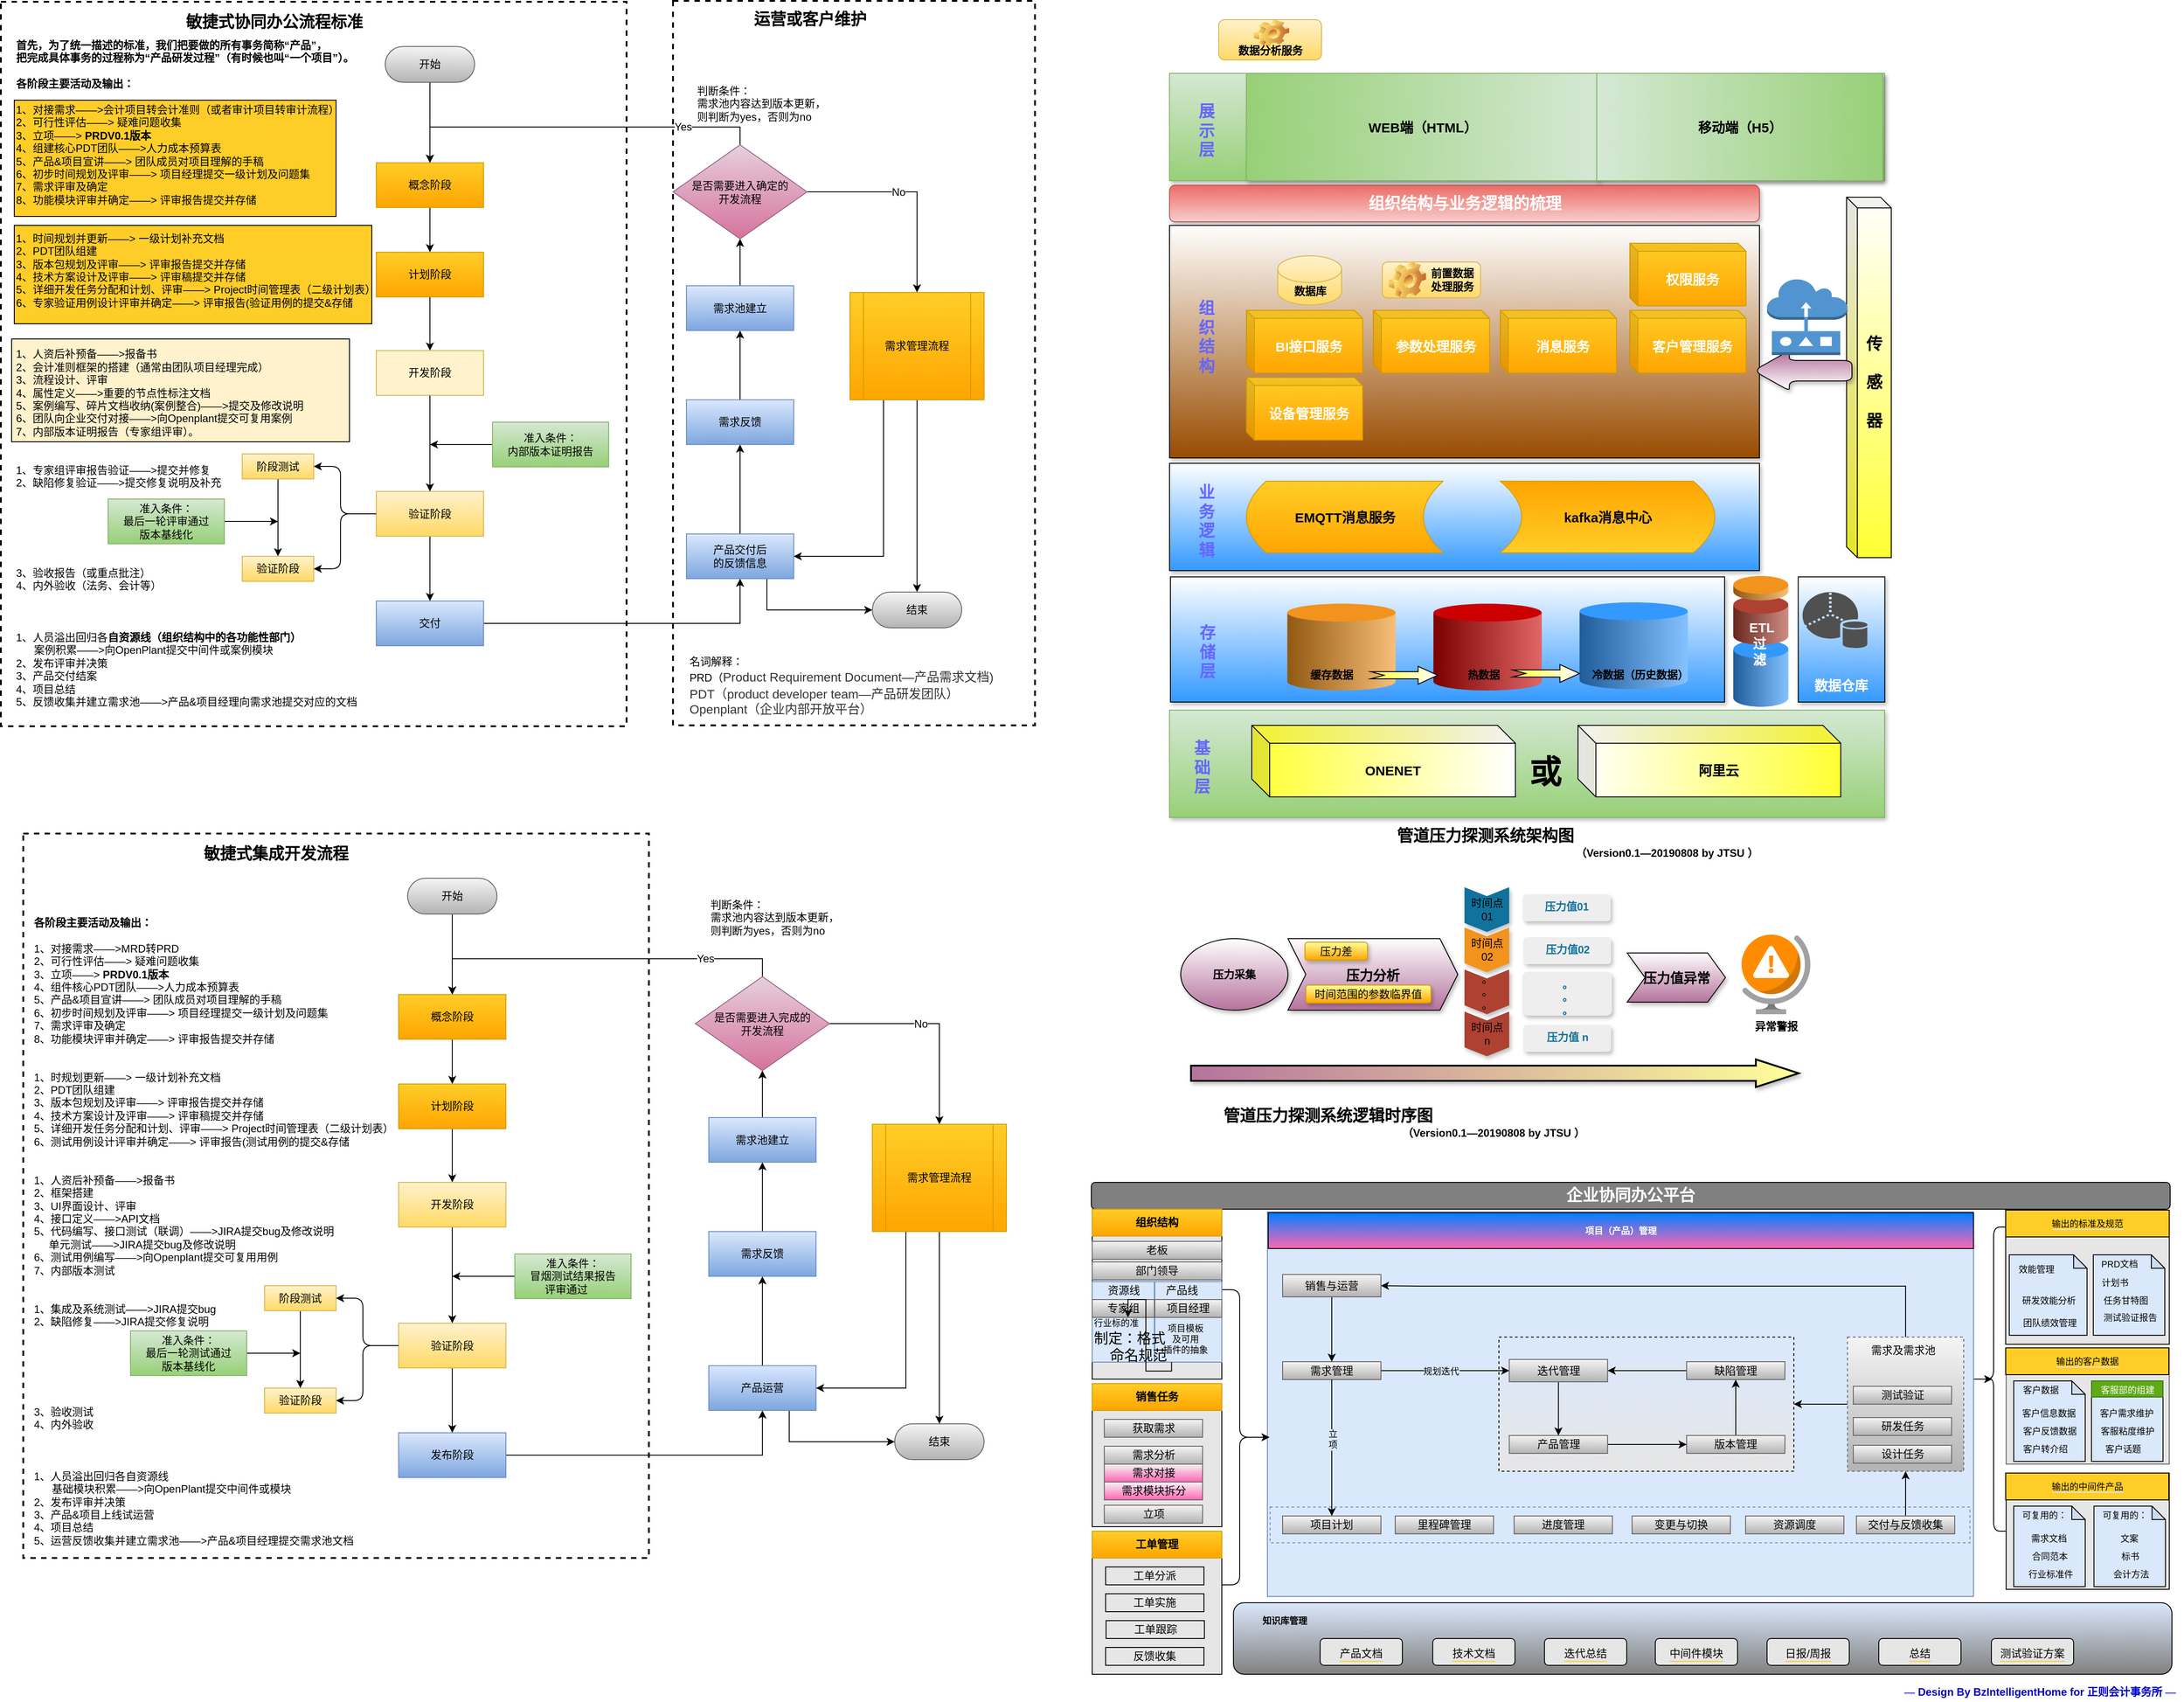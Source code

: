 <mxfile version="15.9.1" type="github">
  <diagram id="hw-b7QnuWXzrcuchFDwp" name="Page-1">
    <mxGraphModel dx="2249" dy="1923" grid="1" gridSize="10" guides="1" tooltips="1" connect="1" arrows="1" fold="1" page="1" pageScale="1" pageWidth="827" pageHeight="1169" math="0" shadow="0">
      <root>
        <mxCell id="0" />
        <mxCell id="1" parent="0" />
        <mxCell id="Pq_nvYHEQ65I04WqAVmJ-1" value="" style="rounded=0;whiteSpace=wrap;html=1;dashed=1;strokeWidth=2;fillColor=none;" parent="1" vertex="1">
          <mxGeometry x="-18" y="-1111" width="405" height="810" as="geometry" />
        </mxCell>
        <mxCell id="sfhrzqRfL-zKUJOUxF8y-1" value="" style="rounded=0;whiteSpace=wrap;html=1;dashed=1;strokeWidth=2;fillColor=none;" parent="1" vertex="1">
          <mxGeometry x="-770" y="-1110" width="700" height="810" as="geometry" />
        </mxCell>
        <mxCell id="sfhrzqRfL-zKUJOUxF8y-45" value="" style="rounded=0;whiteSpace=wrap;html=1;fillColor=#FFF2CC;" parent="1" vertex="1">
          <mxGeometry x="-758" y="-733" width="378" height="115" as="geometry" />
        </mxCell>
        <mxCell id="sfhrzqRfL-zKUJOUxF8y-44" value="" style="rounded=0;whiteSpace=wrap;html=1;fillColor=#FFCD28;" parent="1" vertex="1">
          <mxGeometry x="-755" y="-860" width="400" height="110" as="geometry" />
        </mxCell>
        <mxCell id="sfhrzqRfL-zKUJOUxF8y-43" value="" style="rounded=0;whiteSpace=wrap;html=1;fillColor=#FFCD28;" parent="1" vertex="1">
          <mxGeometry x="-755" y="-1000" width="360" height="130" as="geometry" />
        </mxCell>
        <mxCell id="sfhrzqRfL-zKUJOUxF8y-14" value="&lt;b&gt;首先，为了统一描述的标准，我们把要做的所有事务简称“产品”，&lt;br&gt;把完成具体事务的过程称为“产品研发过程&lt;/b&gt;&lt;b&gt;”&lt;/b&gt;&lt;b&gt;（有时候也叫“&lt;/b&gt;&lt;b&gt;一个项目&lt;/b&gt;&lt;b&gt;”）。&lt;br&gt;&lt;br&gt;各阶段主要活动及输出：&lt;/b&gt;&lt;br&gt;&lt;br&gt;1、对接需求——&amp;gt;会计项目转会计准则（或者审计项目转审计流程）&lt;br&gt;2、可行性评估——&amp;gt; 疑难问题收集&lt;br&gt;3、立项——&amp;gt;&amp;nbsp;&lt;b&gt;PRDV0.1版本&lt;/b&gt;&lt;br&gt;4、组建核心PDT团队——&amp;gt;人力成本预算表&lt;br&gt;5、产品&amp;amp;项目宣讲——&amp;gt; 团队成员对项目理解的手稿&lt;br&gt;6、初步时间规划及评审——&amp;gt; 项目经理提交一级计划及问题集&lt;br&gt;7、需求评审及确定&lt;br&gt;8、功能模块评审并确定——&amp;gt; 评审报告提交并存储&lt;br&gt;&lt;br&gt;&lt;br&gt;1、时间规划并更新——&amp;gt; 一级计划补充文档&lt;br&gt;2、PDT团队组建&lt;br&gt;3、版本包规划及评审——&amp;gt; 评审报告提交并存储&lt;br&gt;4、技术方案设计及评审——&amp;gt; 评审稿提交并存储&lt;br&gt;5、详细开发任务分配和计划、评审——&amp;gt; Project时间管理表（二级计划表）&lt;br&gt;6、专家验证用例设计评审并确定——&amp;gt; 评审报告(验证用例的提交&amp;amp;存储&lt;br&gt;&lt;br&gt;&lt;br&gt;&lt;br&gt;1、人资后补预备——&amp;gt;报备书&lt;br&gt;2、会计准则框架的搭建（通常由团队项目经理完成）&lt;br&gt;3、流程设计、评审&lt;br&gt;4、属性定义——&amp;gt;重要的节点性标注文档&lt;br&gt;5、案例编写、碎片文档收纳(案例整合)——&amp;gt;提交及修改说明&lt;br&gt;6、团队向企业交付对接——&amp;gt;向Openplant提交可复用案例&lt;br&gt;7、内部版本证明报告（专家组评审）。&lt;br&gt;&lt;br&gt;&lt;br&gt;1、专家组评审报告验证——&amp;gt;提交并修复&lt;br&gt;2、缺陷修复验证——&amp;gt;提交修复说明及补充&lt;br&gt;&lt;br&gt;&lt;br&gt;&lt;br&gt;&lt;br&gt;&lt;br&gt;&lt;br&gt;3、验收报告（或重点批注）&lt;br&gt;4、内外验收（法务、会计等）&lt;br&gt;&lt;br&gt;&lt;br&gt;&lt;br&gt;1、人员溢出回归各&lt;b&gt;自资源线（组织结构中的各功能性部门）&lt;/b&gt;&lt;br&gt;&amp;nbsp; &amp;nbsp; &amp;nbsp; 案例积累——&amp;gt;向OpenPlant提交中间件或案例模块&lt;br&gt;2、发布评审并决策&lt;br&gt;3、产品交付结案&lt;br&gt;4、项目总结&lt;br&gt;5、反馈收集并建立需求池——&amp;gt;产品&amp;amp;项目经理向需求池提交对应的文档" style="text;html=1;resizable=0;points=[];autosize=1;align=left;verticalAlign=top;spacingTop=-4;" parent="1" vertex="1">
          <mxGeometry x="-755" y="-1071" width="420" height="730" as="geometry" />
        </mxCell>
        <mxCell id="mtA4ZGPTwMAcJMfqiiAh-38" value="" style="rounded=0;whiteSpace=wrap;html=1;dashed=1;strokeWidth=2;fillColor=none;" parent="1" vertex="1">
          <mxGeometry x="-745" y="-180" width="700" height="810" as="geometry" />
        </mxCell>
        <mxCell id="mtA4ZGPTwMAcJMfqiiAh-9" style="edgeStyle=orthogonalEdgeStyle;rounded=0;orthogonalLoop=1;jettySize=auto;html=1;exitX=0.5;exitY=1;exitDx=0;exitDy=0;entryX=0.5;entryY=0;entryDx=0;entryDy=0;" parent="1" source="mtA4ZGPTwMAcJMfqiiAh-1" target="mtA4ZGPTwMAcJMfqiiAh-2" edge="1">
          <mxGeometry relative="1" as="geometry" />
        </mxCell>
        <mxCell id="mtA4ZGPTwMAcJMfqiiAh-1" value="开始" style="rounded=1;whiteSpace=wrap;html=1;arcSize=50;gradientColor=#b3b3b3;fillColor=#f5f5f5;strokeColor=#666666;" parent="1" vertex="1">
          <mxGeometry x="-315" y="-130" width="100" height="40" as="geometry" />
        </mxCell>
        <mxCell id="mtA4ZGPTwMAcJMfqiiAh-10" style="edgeStyle=orthogonalEdgeStyle;rounded=0;orthogonalLoop=1;jettySize=auto;html=1;exitX=0.5;exitY=1;exitDx=0;exitDy=0;entryX=0.5;entryY=0;entryDx=0;entryDy=0;" parent="1" source="mtA4ZGPTwMAcJMfqiiAh-2" target="mtA4ZGPTwMAcJMfqiiAh-3" edge="1">
          <mxGeometry relative="1" as="geometry" />
        </mxCell>
        <mxCell id="mtA4ZGPTwMAcJMfqiiAh-2" value="概念阶段" style="rounded=0;whiteSpace=wrap;html=1;gradientColor=#ffa500;fillColor=#ffcd28;strokeColor=#d79b00;" parent="1" vertex="1">
          <mxGeometry x="-325" width="120" height="50" as="geometry" />
        </mxCell>
        <mxCell id="mtA4ZGPTwMAcJMfqiiAh-11" style="edgeStyle=orthogonalEdgeStyle;rounded=0;orthogonalLoop=1;jettySize=auto;html=1;exitX=0.5;exitY=1;exitDx=0;exitDy=0;entryX=0.5;entryY=0;entryDx=0;entryDy=0;" parent="1" source="mtA4ZGPTwMAcJMfqiiAh-3" target="mtA4ZGPTwMAcJMfqiiAh-6" edge="1">
          <mxGeometry relative="1" as="geometry" />
        </mxCell>
        <mxCell id="mtA4ZGPTwMAcJMfqiiAh-3" value="计划阶段&lt;span style=&quot;font-family: &amp;#34;helvetica&amp;#34; , &amp;#34;arial&amp;#34; , sans-serif ; font-size: 0px ; white-space: nowrap&quot;&gt;%3CmxGraphModel%3E%3Croot%3E%3CmxCell%20id%3D%220%22%2F%3E%3CmxCell%20id%3D%221%22%20parent%3D%220%22%2F%3E%3CmxCell%20id%3D%222%22%20value%3D%22%E6%A6%82%E5%BF%B5%E9%98%B6%E6%AE%B5%22%20style%3D%22rounded%3D0%3BwhiteSpace%3Dwrap%3Bhtml%3D1%3B%22%20vertex%3D%221%22%20parent%3D%221%22%3E%3CmxGeometry%20x%3D%22400%22%20y%3D%22170%22%20width%3D%22120%22%20height%3D%2250%22%20as%3D%22geometry%22%2F%3E%3C%2FmxCell%3E%3C%2Froot%3E%3C%2FmxGraphModel%3E&lt;/span&gt;" style="rounded=0;whiteSpace=wrap;html=1;gradientColor=#ffa500;fillColor=#ffcd28;strokeColor=#d79b00;" parent="1" vertex="1">
          <mxGeometry x="-325" y="100" width="120" height="50" as="geometry" />
        </mxCell>
        <mxCell id="mtA4ZGPTwMAcJMfqiiAh-44" style="edgeStyle=orthogonalEdgeStyle;rounded=0;orthogonalLoop=1;jettySize=auto;html=1;exitX=1;exitY=0.5;exitDx=0;exitDy=0;entryX=0.5;entryY=1;entryDx=0;entryDy=0;" parent="1" source="mtA4ZGPTwMAcJMfqiiAh-4" target="mtA4ZGPTwMAcJMfqiiAh-37" edge="1">
          <mxGeometry relative="1" as="geometry" />
        </mxCell>
        <mxCell id="mtA4ZGPTwMAcJMfqiiAh-4" value="发布阶段" style="rounded=0;whiteSpace=wrap;html=1;gradientColor=#7ea6e0;fillColor=#dae8fc;strokeColor=#6c8ebf;" parent="1" vertex="1">
          <mxGeometry x="-325" y="490" width="120" height="50" as="geometry" />
        </mxCell>
        <mxCell id="mtA4ZGPTwMAcJMfqiiAh-13" style="edgeStyle=orthogonalEdgeStyle;rounded=0;orthogonalLoop=1;jettySize=auto;html=1;exitX=0.5;exitY=1;exitDx=0;exitDy=0;entryX=0.5;entryY=0;entryDx=0;entryDy=0;" parent="1" source="mtA4ZGPTwMAcJMfqiiAh-5" target="mtA4ZGPTwMAcJMfqiiAh-4" edge="1">
          <mxGeometry relative="1" as="geometry" />
        </mxCell>
        <mxCell id="mtA4ZGPTwMAcJMfqiiAh-5" value="验证阶段" style="rounded=0;whiteSpace=wrap;html=1;gradientColor=#ffd966;fillColor=#fff2cc;strokeColor=#d6b656;" parent="1" vertex="1">
          <mxGeometry x="-325" y="367.5" width="120" height="50" as="geometry" />
        </mxCell>
        <mxCell id="mtA4ZGPTwMAcJMfqiiAh-12" style="edgeStyle=orthogonalEdgeStyle;rounded=0;orthogonalLoop=1;jettySize=auto;html=1;exitX=0.5;exitY=1;exitDx=0;exitDy=0;" parent="1" source="mtA4ZGPTwMAcJMfqiiAh-6" target="mtA4ZGPTwMAcJMfqiiAh-5" edge="1">
          <mxGeometry relative="1" as="geometry" />
        </mxCell>
        <mxCell id="mtA4ZGPTwMAcJMfqiiAh-6" value="开发阶段" style="rounded=0;whiteSpace=wrap;html=1;gradientColor=#ffd966;fillColor=#fff2cc;strokeColor=#d6b656;" parent="1" vertex="1">
          <mxGeometry x="-325" y="210" width="120" height="50" as="geometry" />
        </mxCell>
        <mxCell id="mtA4ZGPTwMAcJMfqiiAh-14" value="&lt;b&gt;各阶段主要活动及输出：&lt;/b&gt;&lt;br&gt;&lt;br&gt;1、对接需求——&amp;gt;MRD转PRD&lt;br&gt;2、可行性评估——&amp;gt; 疑难问题收集&lt;br&gt;3、立项——&amp;gt;&amp;nbsp;&lt;b&gt;PRDV0.1版本&lt;/b&gt;&lt;br&gt;4、组件核心PDT团队——&amp;gt;人力成本预算表&lt;br&gt;5、产品&amp;amp;项目宣讲——&amp;gt; 团队成员对项目理解的手稿&lt;br&gt;6、初步时间规划及评审——&amp;gt; 项目经理提交一级计划及问题集&lt;br&gt;7、需求评审及确定&lt;br&gt;8、功能模块评审并确定——&amp;gt; 评审报告提交并存储&lt;br&gt;&lt;br&gt;&lt;br&gt;1、时规划更新——&amp;gt; 一级计划补充文档&lt;br&gt;2、PDT团队组建&lt;br&gt;3、版本包规划及评审——&amp;gt; 评审报告提交并存储&lt;br&gt;4、技术方案设计及评审——&amp;gt; 评审稿提交并存储&lt;br&gt;5、详细开发任务分配和计划、评审——&amp;gt; Project时间管理表（二级计划表）&lt;br&gt;6、测试用例设计评审并确定——&amp;gt; 评审报告(测试用例的提交&amp;amp;存储&lt;br&gt;&lt;br&gt;&lt;br&gt;1、人资后补预备——&amp;gt;报备书&lt;br&gt;2、框架搭建&lt;br&gt;3、UI界面设计、评审&lt;br&gt;4、接口定义——&amp;gt;API文档&lt;br&gt;5、代码编写、接口测试（联调）——&amp;gt;JIRA提交bug及修改说明&lt;br&gt;&amp;nbsp; &amp;nbsp; &amp;nbsp;单元测试——&amp;gt;JIRA提交bug及修改说明&lt;br&gt;6、测试用例编写——&amp;gt;向Openplant提交可复用用例&lt;br&gt;7、内部版本测试&lt;br&gt;&lt;br&gt;&lt;br&gt;1、集成及系统测试——&amp;gt;JIRA提交bug&lt;br&gt;2、缺陷修复——&amp;gt;JIRA提交修复说明&lt;br&gt;&lt;br&gt;&lt;br&gt;&lt;br&gt;&lt;br&gt;&lt;br&gt;&lt;br&gt;3、验收测试&lt;br&gt;4、内外验收&lt;br&gt;&lt;br&gt;&lt;br&gt;&lt;br&gt;1、人员溢出回归各自资源线&lt;br&gt;&amp;nbsp; &amp;nbsp; &amp;nbsp; 基础模块积累——&amp;gt;向OpenPlant提交中间件或模块&lt;br&gt;2、发布评审并决策&lt;br&gt;3、产品&amp;amp;项目上线试运营&lt;br&gt;4、项目总结&lt;br&gt;5、运营反馈收集并建立需求池——&amp;gt;产品&amp;amp;项目经理提交需求池文档" style="text;html=1;resizable=0;points=[];autosize=1;align=left;verticalAlign=top;spacingTop=-4;" parent="1" vertex="1">
          <mxGeometry x="-735" y="-90" width="420" height="690" as="geometry" />
        </mxCell>
        <mxCell id="mtA4ZGPTwMAcJMfqiiAh-21" value="验证阶段" style="rounded=0;whiteSpace=wrap;html=1;gradientColor=#ffd966;fillColor=#fff2cc;strokeColor=#d6b656;" parent="1" vertex="1">
          <mxGeometry x="-475" y="440" width="80" height="28" as="geometry" />
        </mxCell>
        <mxCell id="mtA4ZGPTwMAcJMfqiiAh-26" style="edgeStyle=orthogonalEdgeStyle;rounded=0;orthogonalLoop=1;jettySize=auto;html=1;exitX=0.5;exitY=1;exitDx=0;exitDy=0;entryX=0.5;entryY=0;entryDx=0;entryDy=0;" parent="1" source="mtA4ZGPTwMAcJMfqiiAh-23" target="mtA4ZGPTwMAcJMfqiiAh-21" edge="1">
          <mxGeometry relative="1" as="geometry" />
        </mxCell>
        <mxCell id="mtA4ZGPTwMAcJMfqiiAh-23" value="阶段测试" style="rounded=0;whiteSpace=wrap;html=1;gradientColor=#ffd966;fillColor=#fff2cc;strokeColor=#d6b656;" parent="1" vertex="1">
          <mxGeometry x="-475" y="325.5" width="80" height="28" as="geometry" />
        </mxCell>
        <mxCell id="mtA4ZGPTwMAcJMfqiiAh-24" value="" style="edgeStyle=elbowEdgeStyle;elbow=horizontal;endArrow=classic;html=1;exitX=0;exitY=0.5;exitDx=0;exitDy=0;entryX=1;entryY=0.5;entryDx=0;entryDy=0;" parent="1" source="mtA4ZGPTwMAcJMfqiiAh-5" target="mtA4ZGPTwMAcJMfqiiAh-23" edge="1">
          <mxGeometry width="50" height="50" relative="1" as="geometry">
            <mxPoint x="-405" y="380" as="sourcePoint" />
            <mxPoint x="-355" y="330" as="targetPoint" />
            <Array as="points">
              <mxPoint x="-365" y="360" />
            </Array>
          </mxGeometry>
        </mxCell>
        <mxCell id="mtA4ZGPTwMAcJMfqiiAh-25" value="" style="edgeStyle=elbowEdgeStyle;elbow=horizontal;endArrow=classic;html=1;exitX=0;exitY=0.5;exitDx=0;exitDy=0;entryX=1;entryY=0.5;entryDx=0;entryDy=0;" parent="1" source="mtA4ZGPTwMAcJMfqiiAh-5" target="mtA4ZGPTwMAcJMfqiiAh-21" edge="1">
          <mxGeometry width="50" height="50" relative="1" as="geometry">
            <mxPoint x="-315" y="403" as="sourcePoint" />
            <mxPoint x="-405" y="354" as="targetPoint" />
            <Array as="points">
              <mxPoint x="-365" y="410" />
            </Array>
          </mxGeometry>
        </mxCell>
        <mxCell id="mtA4ZGPTwMAcJMfqiiAh-34" style="edgeStyle=orthogonalEdgeStyle;rounded=0;orthogonalLoop=1;jettySize=auto;html=1;exitX=1;exitY=0.5;exitDx=0;exitDy=0;" parent="1" source="mtA4ZGPTwMAcJMfqiiAh-32" edge="1">
          <mxGeometry relative="1" as="geometry">
            <mxPoint x="-435" y="401" as="targetPoint" />
          </mxGeometry>
        </mxCell>
        <mxCell id="mtA4ZGPTwMAcJMfqiiAh-32" value="&lt;span style=&quot;text-align: left ; white-space: nowrap&quot;&gt;准入条件：&lt;/span&gt;&lt;br style=&quot;text-align: left ; white-space: nowrap&quot;&gt;&lt;span style=&quot;text-align: left ; white-space: nowrap&quot;&gt;最后一轮测试通过&lt;/span&gt;&lt;br style=&quot;text-align: left ; white-space: nowrap&quot;&gt;&lt;span style=&quot;text-align: left ; white-space: nowrap&quot;&gt;版本基线化&lt;/span&gt;" style="rounded=0;whiteSpace=wrap;html=1;gradientColor=#97d077;fillColor=#d5e8d4;strokeColor=#82b366;" parent="1" vertex="1">
          <mxGeometry x="-625" y="376" width="130" height="50" as="geometry" />
        </mxCell>
        <mxCell id="mtA4ZGPTwMAcJMfqiiAh-36" style="edgeStyle=orthogonalEdgeStyle;rounded=0;orthogonalLoop=1;jettySize=auto;html=1;exitX=0;exitY=0.5;exitDx=0;exitDy=0;" parent="1" source="mtA4ZGPTwMAcJMfqiiAh-35" edge="1">
          <mxGeometry relative="1" as="geometry">
            <mxPoint x="-265" y="315" as="targetPoint" />
          </mxGeometry>
        </mxCell>
        <mxCell id="mtA4ZGPTwMAcJMfqiiAh-35" value="&lt;span style=&quot;text-align: left ; white-space: nowrap&quot;&gt;准入条件：&lt;/span&gt;&lt;br style=&quot;text-align: left ; white-space: nowrap&quot;&gt;&lt;div style=&quot;text-align: left&quot;&gt;&lt;span style=&quot;white-space: nowrap&quot;&gt;冒烟测试结果报告&lt;/span&gt;&lt;/div&gt;&lt;div style=&quot;text-align: left&quot;&gt;&lt;span style=&quot;white-space: nowrap&quot;&gt;&amp;nbsp; &amp;nbsp; &amp;nbsp;评审通过&lt;/span&gt;&lt;/div&gt;" style="rounded=0;whiteSpace=wrap;html=1;gradientColor=#97d077;fillColor=#d5e8d4;strokeColor=#82b366;" parent="1" vertex="1">
          <mxGeometry x="-195" y="290" width="130" height="50" as="geometry" />
        </mxCell>
        <mxCell id="mtA4ZGPTwMAcJMfqiiAh-45" style="edgeStyle=orthogonalEdgeStyle;rounded=0;orthogonalLoop=1;jettySize=auto;html=1;exitX=0.5;exitY=0;exitDx=0;exitDy=0;entryX=0.5;entryY=1;entryDx=0;entryDy=0;" parent="1" source="mtA4ZGPTwMAcJMfqiiAh-37" target="mtA4ZGPTwMAcJMfqiiAh-39" edge="1">
          <mxGeometry relative="1" as="geometry" />
        </mxCell>
        <mxCell id="mtA4ZGPTwMAcJMfqiiAh-52" style="edgeStyle=orthogonalEdgeStyle;rounded=0;orthogonalLoop=1;jettySize=auto;html=1;exitX=0.75;exitY=1;exitDx=0;exitDy=0;entryX=0;entryY=0.5;entryDx=0;entryDy=0;" parent="1" source="mtA4ZGPTwMAcJMfqiiAh-37" target="mtA4ZGPTwMAcJMfqiiAh-43" edge="1">
          <mxGeometry relative="1" as="geometry" />
        </mxCell>
        <mxCell id="mtA4ZGPTwMAcJMfqiiAh-37" value="产品运营" style="rounded=0;whiteSpace=wrap;html=1;gradientColor=#7ea6e0;fillColor=#dae8fc;strokeColor=#6c8ebf;" parent="1" vertex="1">
          <mxGeometry x="22" y="415" width="120" height="50" as="geometry" />
        </mxCell>
        <mxCell id="mtA4ZGPTwMAcJMfqiiAh-46" style="edgeStyle=orthogonalEdgeStyle;rounded=0;orthogonalLoop=1;jettySize=auto;html=1;exitX=0.5;exitY=0;exitDx=0;exitDy=0;entryX=0.5;entryY=1;entryDx=0;entryDy=0;" parent="1" source="mtA4ZGPTwMAcJMfqiiAh-39" target="mtA4ZGPTwMAcJMfqiiAh-41" edge="1">
          <mxGeometry relative="1" as="geometry" />
        </mxCell>
        <mxCell id="mtA4ZGPTwMAcJMfqiiAh-39" value="需求反馈" style="rounded=0;whiteSpace=wrap;html=1;gradientColor=#7ea6e0;fillColor=#dae8fc;strokeColor=#6c8ebf;" parent="1" vertex="1">
          <mxGeometry x="22" y="265" width="120" height="50" as="geometry" />
        </mxCell>
        <mxCell id="mtA4ZGPTwMAcJMfqiiAh-48" style="edgeStyle=orthogonalEdgeStyle;rounded=0;orthogonalLoop=1;jettySize=auto;html=1;exitX=0.5;exitY=0;exitDx=0;exitDy=0;entryX=0.5;entryY=0;entryDx=0;entryDy=0;" parent="1" source="mtA4ZGPTwMAcJMfqiiAh-40" target="mtA4ZGPTwMAcJMfqiiAh-2" edge="1">
          <mxGeometry relative="1" as="geometry" />
        </mxCell>
        <mxCell id="mtA4ZGPTwMAcJMfqiiAh-53" value="Yes" style="text;html=1;resizable=0;points=[];align=center;verticalAlign=middle;labelBackgroundColor=#ffffff;" parent="mtA4ZGPTwMAcJMfqiiAh-48" vertex="1" connectable="0">
          <mxGeometry x="-0.585" relative="1" as="geometry">
            <mxPoint as="offset" />
          </mxGeometry>
        </mxCell>
        <mxCell id="mtA4ZGPTwMAcJMfqiiAh-49" style="edgeStyle=orthogonalEdgeStyle;rounded=0;orthogonalLoop=1;jettySize=auto;html=1;exitX=1;exitY=0.5;exitDx=0;exitDy=0;" parent="1" source="mtA4ZGPTwMAcJMfqiiAh-40" target="mtA4ZGPTwMAcJMfqiiAh-42" edge="1">
          <mxGeometry relative="1" as="geometry" />
        </mxCell>
        <mxCell id="mtA4ZGPTwMAcJMfqiiAh-54" value="No" style="text;html=1;resizable=0;points=[];align=center;verticalAlign=middle;labelBackgroundColor=#ffffff;" parent="mtA4ZGPTwMAcJMfqiiAh-49" vertex="1" connectable="0">
          <mxGeometry x="-0.137" relative="1" as="geometry">
            <mxPoint as="offset" />
          </mxGeometry>
        </mxCell>
        <mxCell id="mtA4ZGPTwMAcJMfqiiAh-40" value="是否需要进入完成的&lt;br&gt;开发流程" style="rhombus;whiteSpace=wrap;html=1;gradientColor=#d5739d;fillColor=#e6d0de;strokeColor=#996185;" parent="1" vertex="1">
          <mxGeometry x="7" y="-20" width="150" height="105" as="geometry" />
        </mxCell>
        <mxCell id="mtA4ZGPTwMAcJMfqiiAh-47" style="edgeStyle=orthogonalEdgeStyle;rounded=0;orthogonalLoop=1;jettySize=auto;html=1;exitX=0.5;exitY=0;exitDx=0;exitDy=0;entryX=0.5;entryY=1;entryDx=0;entryDy=0;" parent="1" source="mtA4ZGPTwMAcJMfqiiAh-41" target="mtA4ZGPTwMAcJMfqiiAh-40" edge="1">
          <mxGeometry relative="1" as="geometry" />
        </mxCell>
        <mxCell id="mtA4ZGPTwMAcJMfqiiAh-41" value="需求池建立" style="rounded=0;whiteSpace=wrap;html=1;gradientColor=#7ea6e0;fillColor=#dae8fc;strokeColor=#6c8ebf;" parent="1" vertex="1">
          <mxGeometry x="22" y="137.5" width="120" height="50" as="geometry" />
        </mxCell>
        <mxCell id="mtA4ZGPTwMAcJMfqiiAh-50" style="edgeStyle=orthogonalEdgeStyle;rounded=0;orthogonalLoop=1;jettySize=auto;html=1;exitX=0.25;exitY=1;exitDx=0;exitDy=0;entryX=1;entryY=0.5;entryDx=0;entryDy=0;" parent="1" source="mtA4ZGPTwMAcJMfqiiAh-42" target="mtA4ZGPTwMAcJMfqiiAh-37" edge="1">
          <mxGeometry relative="1" as="geometry" />
        </mxCell>
        <mxCell id="mtA4ZGPTwMAcJMfqiiAh-51" style="edgeStyle=orthogonalEdgeStyle;rounded=0;orthogonalLoop=1;jettySize=auto;html=1;exitX=0.5;exitY=1;exitDx=0;exitDy=0;" parent="1" source="mtA4ZGPTwMAcJMfqiiAh-42" target="mtA4ZGPTwMAcJMfqiiAh-43" edge="1">
          <mxGeometry relative="1" as="geometry" />
        </mxCell>
        <mxCell id="mtA4ZGPTwMAcJMfqiiAh-42" value="需求管理流程" style="shape=process;whiteSpace=wrap;html=1;backgroundOutline=1;gradientColor=#ffa500;fillColor=#ffcd28;strokeColor=#d79b00;" parent="1" vertex="1">
          <mxGeometry x="205" y="145" width="150" height="120" as="geometry" />
        </mxCell>
        <mxCell id="mtA4ZGPTwMAcJMfqiiAh-43" value="结束" style="rounded=1;whiteSpace=wrap;html=1;arcSize=50;gradientColor=#b3b3b3;fillColor=#f5f5f5;strokeColor=#666666;" parent="1" vertex="1">
          <mxGeometry x="230" y="480" width="100" height="40" as="geometry" />
        </mxCell>
        <mxCell id="mtA4ZGPTwMAcJMfqiiAh-55" value="判断条件：&lt;br&gt;需求池内容达到版本更新，&lt;br&gt;则判断为yes，否则为no" style="text;html=1;resizable=0;points=[];autosize=1;align=left;verticalAlign=top;spacingTop=-4;" parent="1" vertex="1">
          <mxGeometry x="22" y="-110" width="160" height="40" as="geometry" />
        </mxCell>
        <mxCell id="mtA4ZGPTwMAcJMfqiiAh-56" value="&lt;font style=&quot;font-size: 18px&quot;&gt;&lt;b&gt;敏捷式集成开发流程&lt;/b&gt;&lt;/font&gt;" style="text;html=1;resizable=0;points=[];autosize=1;align=left;verticalAlign=top;spacingTop=-4;" parent="1" vertex="1">
          <mxGeometry x="-545" y="-170" width="180" height="20" as="geometry" />
        </mxCell>
        <mxCell id="sfhrzqRfL-zKUJOUxF8y-2" style="edgeStyle=orthogonalEdgeStyle;rounded=0;orthogonalLoop=1;jettySize=auto;html=1;exitX=0.5;exitY=1;exitDx=0;exitDy=0;entryX=0.5;entryY=0;entryDx=0;entryDy=0;" parent="1" source="sfhrzqRfL-zKUJOUxF8y-3" target="sfhrzqRfL-zKUJOUxF8y-5" edge="1">
          <mxGeometry relative="1" as="geometry" />
        </mxCell>
        <mxCell id="sfhrzqRfL-zKUJOUxF8y-3" value="开始" style="rounded=1;whiteSpace=wrap;html=1;arcSize=50;gradientColor=#b3b3b3;fillColor=#f5f5f5;strokeColor=#666666;" parent="1" vertex="1">
          <mxGeometry x="-340" y="-1060" width="100" height="40" as="geometry" />
        </mxCell>
        <mxCell id="sfhrzqRfL-zKUJOUxF8y-4" style="edgeStyle=orthogonalEdgeStyle;rounded=0;orthogonalLoop=1;jettySize=auto;html=1;exitX=0.5;exitY=1;exitDx=0;exitDy=0;entryX=0.5;entryY=0;entryDx=0;entryDy=0;" parent="1" source="sfhrzqRfL-zKUJOUxF8y-5" target="sfhrzqRfL-zKUJOUxF8y-7" edge="1">
          <mxGeometry relative="1" as="geometry" />
        </mxCell>
        <mxCell id="sfhrzqRfL-zKUJOUxF8y-5" value="概念阶段" style="rounded=0;whiteSpace=wrap;html=1;gradientColor=#ffa500;fillColor=#ffcd28;strokeColor=#d79b00;" parent="1" vertex="1">
          <mxGeometry x="-350" y="-930" width="120" height="50" as="geometry" />
        </mxCell>
        <mxCell id="sfhrzqRfL-zKUJOUxF8y-6" style="edgeStyle=orthogonalEdgeStyle;rounded=0;orthogonalLoop=1;jettySize=auto;html=1;exitX=0.5;exitY=1;exitDx=0;exitDy=0;entryX=0.5;entryY=0;entryDx=0;entryDy=0;" parent="1" source="sfhrzqRfL-zKUJOUxF8y-7" target="sfhrzqRfL-zKUJOUxF8y-13" edge="1">
          <mxGeometry relative="1" as="geometry" />
        </mxCell>
        <mxCell id="sfhrzqRfL-zKUJOUxF8y-7" value="计划阶段&lt;span style=&quot;font-family: &amp;#34;helvetica&amp;#34; , &amp;#34;arial&amp;#34; , sans-serif ; font-size: 0px ; white-space: nowrap&quot;&gt;%3CmxGraphModel%3E%3Croot%3E%3CmxCell%20id%3D%220%22%2F%3E%3CmxCell%20id%3D%221%22%20parent%3D%220%22%2F%3E%3CmxCell%20id%3D%222%22%20value%3D%22%E6%A6%82%E5%BF%B5%E9%98%B6%E6%AE%B5%22%20style%3D%22rounded%3D0%3BwhiteSpace%3Dwrap%3Bhtml%3D1%3B%22%20vertex%3D%221%22%20parent%3D%221%22%3E%3CmxGeometry%20x%3D%22400%22%20y%3D%22170%22%20width%3D%22120%22%20height%3D%2250%22%20as%3D%22geometry%22%2F%3E%3C%2FmxCell%3E%3C%2Froot%3E%3C%2FmxGraphModel%3E&lt;/span&gt;" style="rounded=0;whiteSpace=wrap;html=1;gradientColor=#ffa500;fillColor=#ffcd28;strokeColor=#d79b00;" parent="1" vertex="1">
          <mxGeometry x="-350" y="-830" width="120" height="50" as="geometry" />
        </mxCell>
        <mxCell id="sfhrzqRfL-zKUJOUxF8y-8" style="edgeStyle=orthogonalEdgeStyle;rounded=0;orthogonalLoop=1;jettySize=auto;html=1;exitX=1;exitY=0.5;exitDx=0;exitDy=0;entryX=0.5;entryY=1;entryDx=0;entryDy=0;" parent="1" source="sfhrzqRfL-zKUJOUxF8y-9" target="sfhrzqRfL-zKUJOUxF8y-26" edge="1">
          <mxGeometry relative="1" as="geometry" />
        </mxCell>
        <mxCell id="sfhrzqRfL-zKUJOUxF8y-9" value="交付" style="rounded=0;whiteSpace=wrap;html=1;gradientColor=#7ea6e0;fillColor=#dae8fc;strokeColor=#6c8ebf;" parent="1" vertex="1">
          <mxGeometry x="-350" y="-440" width="120" height="50" as="geometry" />
        </mxCell>
        <mxCell id="sfhrzqRfL-zKUJOUxF8y-10" style="edgeStyle=orthogonalEdgeStyle;rounded=0;orthogonalLoop=1;jettySize=auto;html=1;exitX=0.5;exitY=1;exitDx=0;exitDy=0;entryX=0.5;entryY=0;entryDx=0;entryDy=0;" parent="1" source="sfhrzqRfL-zKUJOUxF8y-11" target="sfhrzqRfL-zKUJOUxF8y-9" edge="1">
          <mxGeometry relative="1" as="geometry" />
        </mxCell>
        <mxCell id="sfhrzqRfL-zKUJOUxF8y-11" value="验证阶段" style="rounded=0;whiteSpace=wrap;html=1;gradientColor=#ffd966;fillColor=#fff2cc;strokeColor=#d6b656;" parent="1" vertex="1">
          <mxGeometry x="-350" y="-562.5" width="120" height="50" as="geometry" />
        </mxCell>
        <mxCell id="sfhrzqRfL-zKUJOUxF8y-12" style="edgeStyle=orthogonalEdgeStyle;rounded=0;orthogonalLoop=1;jettySize=auto;html=1;exitX=0.5;exitY=1;exitDx=0;exitDy=0;" parent="1" source="sfhrzqRfL-zKUJOUxF8y-13" target="sfhrzqRfL-zKUJOUxF8y-11" edge="1">
          <mxGeometry relative="1" as="geometry" />
        </mxCell>
        <mxCell id="sfhrzqRfL-zKUJOUxF8y-13" value="开发阶段" style="rounded=0;whiteSpace=wrap;html=1;fillColor=#FFF2CC;strokeColor=#d6b656;gradientColor=#FFF2CC;" parent="1" vertex="1">
          <mxGeometry x="-350" y="-720" width="120" height="50" as="geometry" />
        </mxCell>
        <mxCell id="sfhrzqRfL-zKUJOUxF8y-15" value="验证阶段" style="rounded=0;whiteSpace=wrap;html=1;gradientColor=#ffd966;fillColor=#fff2cc;strokeColor=#d6b656;" parent="1" vertex="1">
          <mxGeometry x="-500" y="-490" width="80" height="28" as="geometry" />
        </mxCell>
        <mxCell id="sfhrzqRfL-zKUJOUxF8y-16" style="edgeStyle=orthogonalEdgeStyle;rounded=0;orthogonalLoop=1;jettySize=auto;html=1;exitX=0.5;exitY=1;exitDx=0;exitDy=0;entryX=0.5;entryY=0;entryDx=0;entryDy=0;" parent="1" source="sfhrzqRfL-zKUJOUxF8y-17" target="sfhrzqRfL-zKUJOUxF8y-15" edge="1">
          <mxGeometry relative="1" as="geometry" />
        </mxCell>
        <mxCell id="sfhrzqRfL-zKUJOUxF8y-17" value="阶段测试" style="rounded=0;whiteSpace=wrap;html=1;gradientColor=#ffd966;fillColor=#fff2cc;strokeColor=#d6b656;" parent="1" vertex="1">
          <mxGeometry x="-500" y="-604.5" width="80" height="28" as="geometry" />
        </mxCell>
        <mxCell id="sfhrzqRfL-zKUJOUxF8y-18" value="" style="edgeStyle=elbowEdgeStyle;elbow=horizontal;endArrow=classic;html=1;exitX=0;exitY=0.5;exitDx=0;exitDy=0;entryX=1;entryY=0.5;entryDx=0;entryDy=0;" parent="1" source="sfhrzqRfL-zKUJOUxF8y-11" target="sfhrzqRfL-zKUJOUxF8y-17" edge="1">
          <mxGeometry width="50" height="50" relative="1" as="geometry">
            <mxPoint x="-430" y="-550" as="sourcePoint" />
            <mxPoint x="-380" y="-600" as="targetPoint" />
            <Array as="points">
              <mxPoint x="-390" y="-570" />
            </Array>
          </mxGeometry>
        </mxCell>
        <mxCell id="sfhrzqRfL-zKUJOUxF8y-19" value="" style="edgeStyle=elbowEdgeStyle;elbow=horizontal;endArrow=classic;html=1;exitX=0;exitY=0.5;exitDx=0;exitDy=0;entryX=1;entryY=0.5;entryDx=0;entryDy=0;" parent="1" source="sfhrzqRfL-zKUJOUxF8y-11" target="sfhrzqRfL-zKUJOUxF8y-15" edge="1">
          <mxGeometry width="50" height="50" relative="1" as="geometry">
            <mxPoint x="-340" y="-527" as="sourcePoint" />
            <mxPoint x="-430" y="-576" as="targetPoint" />
            <Array as="points">
              <mxPoint x="-390" y="-520" />
            </Array>
          </mxGeometry>
        </mxCell>
        <mxCell id="sfhrzqRfL-zKUJOUxF8y-20" style="edgeStyle=orthogonalEdgeStyle;rounded=0;orthogonalLoop=1;jettySize=auto;html=1;exitX=1;exitY=0.5;exitDx=0;exitDy=0;" parent="1" source="sfhrzqRfL-zKUJOUxF8y-21" edge="1">
          <mxGeometry relative="1" as="geometry">
            <mxPoint x="-460" y="-529" as="targetPoint" />
          </mxGeometry>
        </mxCell>
        <mxCell id="sfhrzqRfL-zKUJOUxF8y-21" value="&lt;span style=&quot;text-align: left ; white-space: nowrap&quot;&gt;准入条件：&lt;/span&gt;&lt;br style=&quot;text-align: left ; white-space: nowrap&quot;&gt;&lt;span style=&quot;text-align: left ; white-space: nowrap&quot;&gt;最后一轮评审通过&lt;/span&gt;&lt;br style=&quot;text-align: left ; white-space: nowrap&quot;&gt;&lt;span style=&quot;text-align: left ; white-space: nowrap&quot;&gt;版本基线化&lt;/span&gt;" style="rounded=0;whiteSpace=wrap;html=1;gradientColor=#97d077;fillColor=#d5e8d4;strokeColor=#82b366;" parent="1" vertex="1">
          <mxGeometry x="-650" y="-554" width="130" height="50" as="geometry" />
        </mxCell>
        <mxCell id="sfhrzqRfL-zKUJOUxF8y-22" style="edgeStyle=orthogonalEdgeStyle;rounded=0;orthogonalLoop=1;jettySize=auto;html=1;exitX=0;exitY=0.5;exitDx=0;exitDy=0;" parent="1" source="sfhrzqRfL-zKUJOUxF8y-23" edge="1">
          <mxGeometry relative="1" as="geometry">
            <mxPoint x="-290" y="-615" as="targetPoint" />
          </mxGeometry>
        </mxCell>
        <mxCell id="sfhrzqRfL-zKUJOUxF8y-23" value="&lt;span style=&quot;text-align: left ; white-space: nowrap&quot;&gt;准入条件：&lt;/span&gt;&lt;br style=&quot;text-align: left ; white-space: nowrap&quot;&gt;&lt;div style=&quot;text-align: left&quot;&gt;&lt;span style=&quot;white-space: nowrap&quot;&gt;内部版本证明报告&lt;/span&gt;&lt;/div&gt;" style="rounded=0;whiteSpace=wrap;html=1;gradientColor=#97d077;fillColor=#d5e8d4;strokeColor=#82b366;" parent="1" vertex="1">
          <mxGeometry x="-220" y="-640" width="130" height="50" as="geometry" />
        </mxCell>
        <mxCell id="sfhrzqRfL-zKUJOUxF8y-24" style="edgeStyle=orthogonalEdgeStyle;rounded=0;orthogonalLoop=1;jettySize=auto;html=1;exitX=0.5;exitY=0;exitDx=0;exitDy=0;entryX=0.5;entryY=1;entryDx=0;entryDy=0;" parent="1" source="sfhrzqRfL-zKUJOUxF8y-26" target="sfhrzqRfL-zKUJOUxF8y-28" edge="1">
          <mxGeometry relative="1" as="geometry" />
        </mxCell>
        <mxCell id="sfhrzqRfL-zKUJOUxF8y-25" style="edgeStyle=orthogonalEdgeStyle;rounded=0;orthogonalLoop=1;jettySize=auto;html=1;exitX=0.75;exitY=1;exitDx=0;exitDy=0;entryX=0;entryY=0.5;entryDx=0;entryDy=0;" parent="1" source="sfhrzqRfL-zKUJOUxF8y-26" target="sfhrzqRfL-zKUJOUxF8y-39" edge="1">
          <mxGeometry relative="1" as="geometry" />
        </mxCell>
        <mxCell id="sfhrzqRfL-zKUJOUxF8y-26" value="产品交付后&lt;br&gt;的反馈信息" style="rounded=0;whiteSpace=wrap;html=1;gradientColor=#7ea6e0;fillColor=#dae8fc;strokeColor=#6c8ebf;" parent="1" vertex="1">
          <mxGeometry x="-3" y="-515" width="120" height="50" as="geometry" />
        </mxCell>
        <mxCell id="sfhrzqRfL-zKUJOUxF8y-27" style="edgeStyle=orthogonalEdgeStyle;rounded=0;orthogonalLoop=1;jettySize=auto;html=1;exitX=0.5;exitY=0;exitDx=0;exitDy=0;entryX=0.5;entryY=1;entryDx=0;entryDy=0;" parent="1" source="sfhrzqRfL-zKUJOUxF8y-28" target="sfhrzqRfL-zKUJOUxF8y-35" edge="1">
          <mxGeometry relative="1" as="geometry" />
        </mxCell>
        <mxCell id="sfhrzqRfL-zKUJOUxF8y-28" value="需求反馈" style="rounded=0;whiteSpace=wrap;html=1;gradientColor=#7ea6e0;fillColor=#dae8fc;strokeColor=#6c8ebf;" parent="1" vertex="1">
          <mxGeometry x="-3" y="-665" width="120" height="50" as="geometry" />
        </mxCell>
        <mxCell id="sfhrzqRfL-zKUJOUxF8y-29" style="edgeStyle=orthogonalEdgeStyle;rounded=0;orthogonalLoop=1;jettySize=auto;html=1;exitX=0.5;exitY=0;exitDx=0;exitDy=0;entryX=0.5;entryY=0;entryDx=0;entryDy=0;" parent="1" source="sfhrzqRfL-zKUJOUxF8y-33" target="sfhrzqRfL-zKUJOUxF8y-5" edge="1">
          <mxGeometry relative="1" as="geometry" />
        </mxCell>
        <mxCell id="sfhrzqRfL-zKUJOUxF8y-30" value="Yes" style="text;html=1;resizable=0;points=[];align=center;verticalAlign=middle;labelBackgroundColor=#ffffff;" parent="sfhrzqRfL-zKUJOUxF8y-29" vertex="1" connectable="0">
          <mxGeometry x="-0.585" relative="1" as="geometry">
            <mxPoint as="offset" />
          </mxGeometry>
        </mxCell>
        <mxCell id="sfhrzqRfL-zKUJOUxF8y-31" style="edgeStyle=orthogonalEdgeStyle;rounded=0;orthogonalLoop=1;jettySize=auto;html=1;exitX=1;exitY=0.5;exitDx=0;exitDy=0;" parent="1" source="sfhrzqRfL-zKUJOUxF8y-33" target="sfhrzqRfL-zKUJOUxF8y-38" edge="1">
          <mxGeometry relative="1" as="geometry" />
        </mxCell>
        <mxCell id="sfhrzqRfL-zKUJOUxF8y-32" value="No" style="text;html=1;resizable=0;points=[];align=center;verticalAlign=middle;labelBackgroundColor=#ffffff;" parent="sfhrzqRfL-zKUJOUxF8y-31" vertex="1" connectable="0">
          <mxGeometry x="-0.137" relative="1" as="geometry">
            <mxPoint as="offset" />
          </mxGeometry>
        </mxCell>
        <mxCell id="sfhrzqRfL-zKUJOUxF8y-33" value="是否需要进入确定的&lt;br&gt;开发流程" style="rhombus;whiteSpace=wrap;html=1;gradientColor=#d5739d;fillColor=#e6d0de;strokeColor=#996185;" parent="1" vertex="1">
          <mxGeometry x="-18" y="-950" width="150" height="105" as="geometry" />
        </mxCell>
        <mxCell id="sfhrzqRfL-zKUJOUxF8y-34" style="edgeStyle=orthogonalEdgeStyle;rounded=0;orthogonalLoop=1;jettySize=auto;html=1;exitX=0.5;exitY=0;exitDx=0;exitDy=0;entryX=0.5;entryY=1;entryDx=0;entryDy=0;" parent="1" source="sfhrzqRfL-zKUJOUxF8y-35" target="sfhrzqRfL-zKUJOUxF8y-33" edge="1">
          <mxGeometry relative="1" as="geometry" />
        </mxCell>
        <mxCell id="sfhrzqRfL-zKUJOUxF8y-35" value="需求池建立" style="rounded=0;whiteSpace=wrap;html=1;gradientColor=#7ea6e0;fillColor=#dae8fc;strokeColor=#6c8ebf;" parent="1" vertex="1">
          <mxGeometry x="-3" y="-792.5" width="120" height="50" as="geometry" />
        </mxCell>
        <mxCell id="sfhrzqRfL-zKUJOUxF8y-36" style="edgeStyle=orthogonalEdgeStyle;rounded=0;orthogonalLoop=1;jettySize=auto;html=1;exitX=0.25;exitY=1;exitDx=0;exitDy=0;entryX=1;entryY=0.5;entryDx=0;entryDy=0;" parent="1" source="sfhrzqRfL-zKUJOUxF8y-38" target="sfhrzqRfL-zKUJOUxF8y-26" edge="1">
          <mxGeometry relative="1" as="geometry" />
        </mxCell>
        <mxCell id="sfhrzqRfL-zKUJOUxF8y-37" style="edgeStyle=orthogonalEdgeStyle;rounded=0;orthogonalLoop=1;jettySize=auto;html=1;exitX=0.5;exitY=1;exitDx=0;exitDy=0;" parent="1" source="sfhrzqRfL-zKUJOUxF8y-38" target="sfhrzqRfL-zKUJOUxF8y-39" edge="1">
          <mxGeometry relative="1" as="geometry" />
        </mxCell>
        <mxCell id="sfhrzqRfL-zKUJOUxF8y-38" value="需求管理流程" style="shape=process;whiteSpace=wrap;html=1;backgroundOutline=1;gradientColor=#ffa500;fillColor=#ffcd28;strokeColor=#d79b00;" parent="1" vertex="1">
          <mxGeometry x="180" y="-785" width="150" height="120" as="geometry" />
        </mxCell>
        <mxCell id="sfhrzqRfL-zKUJOUxF8y-39" value="结束" style="rounded=1;whiteSpace=wrap;html=1;arcSize=50;gradientColor=#b3b3b3;fillColor=#f5f5f5;strokeColor=#666666;" parent="1" vertex="1">
          <mxGeometry x="205" y="-450" width="100" height="40" as="geometry" />
        </mxCell>
        <mxCell id="sfhrzqRfL-zKUJOUxF8y-40" value="判断条件：&lt;br&gt;需求池内容达到版本更新，&lt;br&gt;则判断为yes，否则为no" style="text;html=1;resizable=0;points=[];autosize=1;align=left;verticalAlign=top;spacingTop=-4;" parent="1" vertex="1">
          <mxGeometry x="7" y="-1020" width="160" height="40" as="geometry" />
        </mxCell>
        <mxCell id="sfhrzqRfL-zKUJOUxF8y-41" value="&lt;font style=&quot;font-size: 18px&quot;&gt;&lt;b&gt;敏捷式协同办公流程标准&lt;/b&gt;&lt;/font&gt;" style="text;html=1;resizable=0;points=[];autosize=1;align=left;verticalAlign=top;spacingTop=-4;" parent="1" vertex="1">
          <mxGeometry x="-565" y="-1100" width="210" height="20" as="geometry" />
        </mxCell>
        <mxCell id="sfhrzqRfL-zKUJOUxF8y-42" value="&lt;div style=&quot;text-align: left&quot;&gt;&lt;span&gt;名词解释：&lt;/span&gt;&lt;/div&gt;&lt;div style=&quot;text-align: left&quot;&gt;&lt;span&gt;PRD（&lt;/span&gt;&lt;span style=&quot;color: rgb(51 , 51 , 51) ; font-family: &amp;#34;arial&amp;#34; , &amp;#34;microsoft yahei&amp;#34; , &amp;#34;\\5fae软雅黑&amp;#34; , &amp;#34;\\5b8b体&amp;#34; , &amp;#34;malgun gothic&amp;#34; , &amp;#34;meiryo&amp;#34; , sans-serif ; font-size: 14px ; line-height: 21px ; background-color: rgb(255 , 255 , 255)&quot;&gt;Product Requirement Document—产品需求文档)&lt;/span&gt;&lt;/div&gt;&lt;div style=&quot;text-align: left&quot;&gt;&lt;span style=&quot;background-color: rgb(255 , 255 , 255) ; color: rgb(51 , 51 , 51) ; font-family: &amp;#34;arial&amp;#34; , &amp;#34;microsoft yahei&amp;#34; , &amp;#34;\\5fae软雅黑&amp;#34; , &amp;#34;\\5b8b体&amp;#34; , &amp;#34;malgun gothic&amp;#34; , &amp;#34;meiryo&amp;#34; , sans-serif ; font-size: 14px&quot;&gt;PDT（product&amp;nbsp;developer&amp;nbsp;team—产品研发团队）&lt;br&gt;Openplant（企业内部开放平台）&lt;/span&gt;&lt;/div&gt;" style="text;html=1;align=center;verticalAlign=middle;resizable=0;points=[];autosize=1;strokeColor=none;fillColor=none;" parent="1" vertex="1">
          <mxGeometry x="-10" y="-380" width="360" height="70" as="geometry" />
        </mxCell>
        <mxCell id="lzSyuqlsFKo8IC3isV0i-1" value="" style="rounded=0;whiteSpace=wrap;html=1;shadow=1;glass=0;comic=0;gradientColor=#97d077;fillColor=#d5e8d4;strokeColor=#82b366;" parent="1" vertex="1">
          <mxGeometry x="537.5" y="-1030" width="800" height="120" as="geometry" />
        </mxCell>
        <mxCell id="lzSyuqlsFKo8IC3isV0i-2" value="&lt;font color=&quot;#ffffff&quot;&gt;&lt;span style=&quot;font-size: 18px&quot;&gt;&lt;b&gt;组织结构与业务逻辑的梳理&lt;/b&gt;&lt;/span&gt;&lt;/font&gt;" style="rounded=1;whiteSpace=wrap;html=1;shadow=1;glass=0;comic=0;gradientColor=#ea6b66;gradientDirection=north;fillColor=#f8cecc;strokeColor=#b85450;" parent="1" vertex="1">
          <mxGeometry x="537.5" y="-905" width="660" height="41" as="geometry" />
        </mxCell>
        <mxCell id="lzSyuqlsFKo8IC3isV0i-3" value="&lt;font style=&quot;font-size: 18px&quot; color=&quot;#6666ff&quot;&gt;&lt;b&gt;展&lt;br&gt;示&lt;br&gt;层&lt;/b&gt;&lt;/font&gt;" style="text;html=1;resizable=0;points=[];autosize=1;align=left;verticalAlign=top;spacingTop=-4;" parent="1" vertex="1">
          <mxGeometry x="567.5" y="-1000" width="30" height="50" as="geometry" />
        </mxCell>
        <mxCell id="lzSyuqlsFKo8IC3isV0i-4" value="&lt;b&gt;&lt;font style=&quot;font-size: 15px&quot;&gt;WEB端（HTML）&lt;/font&gt;&lt;/b&gt;" style="rounded=0;whiteSpace=wrap;html=1;shadow=1;glass=0;comic=0;gradientColor=#97d077;fillColor=#d5e8d4;strokeColor=#82b366;gradientDirection=west;" parent="1" vertex="1">
          <mxGeometry x="623.5" y="-1030" width="394" height="120" as="geometry" />
        </mxCell>
        <mxCell id="lzSyuqlsFKo8IC3isV0i-5" value="&lt;b&gt;&lt;font style=&quot;font-size: 15px&quot;&gt;移动端（H5）&lt;/font&gt;&lt;/b&gt;" style="rounded=0;whiteSpace=wrap;html=1;shadow=1;glass=0;comic=0;gradientColor=#97d077;fillColor=#d5e8d4;strokeColor=#82b366;gradientDirection=east;" parent="1" vertex="1">
          <mxGeometry x="1015.5" y="-1030" width="320" height="120" as="geometry" />
        </mxCell>
        <mxCell id="lzSyuqlsFKo8IC3isV0i-6" value="" style="rounded=0;whiteSpace=wrap;html=1;shadow=1;glass=0;comic=0;gradientColor=#994C00;gradientDirection=south;" parent="1" vertex="1">
          <mxGeometry x="537.5" y="-860" width="660" height="260" as="geometry" />
        </mxCell>
        <mxCell id="lzSyuqlsFKo8IC3isV0i-10" value="&lt;font color=&quot;#ffffff&quot; style=&quot;font-size: 15px&quot;&gt;&lt;b&gt;权限服务&lt;/b&gt;&lt;/font&gt;" style="shape=cube;whiteSpace=wrap;html=1;boundedLbl=1;backgroundOutline=1;darkOpacity=0.05;darkOpacity2=0.1;rounded=0;shadow=0;glass=0;comic=0;gradientColor=#ffa500;size=9;fillColor=#ffcd28;strokeColor=#d79b00;" parent="1" vertex="1">
          <mxGeometry x="1052.5" y="-840" width="130" height="70" as="geometry" />
        </mxCell>
        <mxCell id="lzSyuqlsFKo8IC3isV0i-11" value="&lt;b&gt;&lt;font color=&quot;#ffffff&quot; style=&quot;font-size: 15px&quot;&gt;BI接口服务&lt;/font&gt;&lt;/b&gt;" style="shape=cube;whiteSpace=wrap;html=1;boundedLbl=1;backgroundOutline=1;darkOpacity=0.05;darkOpacity2=0.1;rounded=0;shadow=0;glass=0;comic=0;gradientColor=#ffa500;size=9;fillColor=#ffcd28;strokeColor=#d79b00;" parent="1" vertex="1">
          <mxGeometry x="623.5" y="-765" width="130" height="70" as="geometry" />
        </mxCell>
        <mxCell id="lzSyuqlsFKo8IC3isV0i-12" value="&lt;b&gt;&lt;font color=&quot;#ffffff&quot; style=&quot;font-size: 15px&quot;&gt;参数处理服务&lt;/font&gt;&lt;/b&gt;" style="shape=cube;whiteSpace=wrap;html=1;boundedLbl=1;backgroundOutline=1;darkOpacity=0.05;darkOpacity2=0.1;rounded=0;shadow=0;glass=0;comic=0;gradientColor=#ffa500;size=9;fillColor=#ffcd28;strokeColor=#d79b00;" parent="1" vertex="1">
          <mxGeometry x="765.5" y="-765" width="130" height="70" as="geometry" />
        </mxCell>
        <mxCell id="lzSyuqlsFKo8IC3isV0i-13" value="&lt;b&gt;&lt;font style=&quot;font-size: 15px&quot; color=&quot;#ffffff&quot;&gt;消息服务&lt;/font&gt;&lt;/b&gt;" style="shape=cube;whiteSpace=wrap;html=1;boundedLbl=1;backgroundOutline=1;darkOpacity=0.05;darkOpacity2=0.1;rounded=0;shadow=0;glass=0;comic=0;gradientColor=#ffa500;size=9;fillColor=#ffcd28;strokeColor=#d79b00;" parent="1" vertex="1">
          <mxGeometry x="907.5" y="-765" width="130" height="70" as="geometry" />
        </mxCell>
        <mxCell id="lzSyuqlsFKo8IC3isV0i-14" value="&lt;b&gt;&lt;font style=&quot;font-size: 15px&quot; color=&quot;#ffffff&quot;&gt;设备管理服务&lt;/font&gt;&lt;/b&gt;" style="shape=cube;whiteSpace=wrap;html=1;boundedLbl=1;backgroundOutline=1;darkOpacity=0.05;darkOpacity2=0.1;rounded=0;shadow=0;glass=0;comic=0;gradientColor=#ffa500;size=9;fillColor=#ffcd28;strokeColor=#d79b00;" parent="1" vertex="1">
          <mxGeometry x="623.5" y="-690" width="130" height="70" as="geometry" />
        </mxCell>
        <mxCell id="lzSyuqlsFKo8IC3isV0i-15" value="&lt;b&gt;&lt;font style=&quot;font-size: 15px&quot; color=&quot;#ffffff&quot;&gt;客户管理服务&lt;/font&gt;&lt;/b&gt;" style="shape=cube;whiteSpace=wrap;html=1;boundedLbl=1;backgroundOutline=1;darkOpacity=0.05;darkOpacity2=0.1;rounded=0;shadow=0;glass=0;comic=0;gradientColor=#ffa500;size=9;fillColor=#ffcd28;strokeColor=#d79b00;" parent="1" vertex="1">
          <mxGeometry x="1052.5" y="-765" width="130" height="70" as="geometry" />
        </mxCell>
        <mxCell id="lzSyuqlsFKo8IC3isV0i-16" value="&lt;font color=&quot;#6666ff&quot;&gt;&lt;span style=&quot;font-size: 18px&quot;&gt;&lt;b&gt;组&lt;br&gt;织&lt;br&gt;结&lt;br&gt;构&lt;/b&gt;&lt;/span&gt;&lt;/font&gt;" style="text;html=1;resizable=0;points=[];autosize=1;align=left;verticalAlign=top;spacingTop=-4;" parent="1" vertex="1">
          <mxGeometry x="567.5" y="-780" width="30" height="70" as="geometry" />
        </mxCell>
        <mxCell id="lzSyuqlsFKo8IC3isV0i-17" value="" style="group" parent="1" vertex="1" connectable="0">
          <mxGeometry x="537.5" y="-594" width="660" height="120" as="geometry" />
        </mxCell>
        <mxCell id="lzSyuqlsFKo8IC3isV0i-18" value="" style="rounded=0;whiteSpace=wrap;html=1;shadow=1;glass=0;comic=0;gradientColor=#3399FF;gradientDirection=south;" parent="lzSyuqlsFKo8IC3isV0i-17" vertex="1">
          <mxGeometry width="660" height="120" as="geometry" />
        </mxCell>
        <mxCell id="lzSyuqlsFKo8IC3isV0i-19" value="&lt;font style=&quot;font-size: 15px&quot;&gt;&lt;b&gt;EMQTT消息服务&lt;/b&gt;&lt;/font&gt;" style="shape=dataStorage;whiteSpace=wrap;html=1;rounded=1;shadow=0;glass=0;comic=0;gradientColor=#ffa500;fillColor=#ffcd28;strokeColor=#d79b00;" parent="lzSyuqlsFKo8IC3isV0i-17" vertex="1">
          <mxGeometry x="86" y="20" width="220" height="80" as="geometry" />
        </mxCell>
        <mxCell id="lzSyuqlsFKo8IC3isV0i-20" value="&lt;b&gt;&lt;font style=&quot;font-size: 15px&quot;&gt;kafka消息中心&lt;/font&gt;&lt;/b&gt;" style="shape=dataStorage;whiteSpace=wrap;html=1;rounded=1;shadow=0;glass=0;comic=0;gradientColor=#ffa500;direction=west;fillColor=#ffcd28;strokeColor=#d79b00;" parent="lzSyuqlsFKo8IC3isV0i-17" vertex="1">
          <mxGeometry x="370" y="20" width="240" height="80" as="geometry" />
        </mxCell>
        <mxCell id="lzSyuqlsFKo8IC3isV0i-21" value="&lt;font color=&quot;#6666ff&quot;&gt;&lt;span style=&quot;font-size: 18px&quot;&gt;&lt;b&gt;业&lt;br&gt;务&lt;br&gt;逻&lt;br&gt;辑&lt;/b&gt;&lt;/span&gt;&lt;/font&gt;" style="text;html=1;resizable=0;points=[];autosize=1;align=left;verticalAlign=top;spacingTop=-4;" parent="lzSyuqlsFKo8IC3isV0i-17" vertex="1">
          <mxGeometry x="30" y="20" width="30" height="70" as="geometry" />
        </mxCell>
        <mxCell id="lzSyuqlsFKo8IC3isV0i-22" value="" style="group" parent="1" vertex="1" connectable="0">
          <mxGeometry x="538.5" y="-468" width="815" height="150" as="geometry" />
        </mxCell>
        <mxCell id="lzSyuqlsFKo8IC3isV0i-23" value="" style="html=1;shadow=0;dashed=0;align=center;verticalAlign=middle;shape=mxgraph.arrows2.arrow;dy=0;dx=10;notch=10;rounded=1;glass=0;comic=0;fillColor=#3399FF;gradientColor=#6666FF;" parent="lzSyuqlsFKo8IC3isV0i-22" vertex="1">
          <mxGeometry x="130.788" y="94" width="121.1" height="30" as="geometry" />
        </mxCell>
        <mxCell id="lzSyuqlsFKo8IC3isV0i-24" value="" style="rounded=0;whiteSpace=wrap;html=1;shadow=1;glass=0;comic=0;gradientColor=#3399FF;gradientDirection=south;" parent="lzSyuqlsFKo8IC3isV0i-22" vertex="1">
          <mxGeometry y="1" width="620" height="140" as="geometry" />
        </mxCell>
        <mxCell id="lzSyuqlsFKo8IC3isV0i-25" value="" style="verticalLabelPosition=middle;verticalAlign=middle;html=1;shape=mxgraph.infographic.cylinder;fillColor=#F2931E;strokeColor=none;shadow=0;align=left;labelPosition=right;spacingLeft=10;fontStyle=1;fontColor=#F2931E;rounded=1;glass=0;comic=0;" parent="lzSyuqlsFKo8IC3isV0i-22" vertex="1">
          <mxGeometry x="130.788" y="31" width="121.1" height="97" as="geometry" />
        </mxCell>
        <mxCell id="lzSyuqlsFKo8IC3isV0i-26" value="" style="verticalLabelPosition=middle;verticalAlign=middle;html=1;shape=mxgraph.infographic.cylinder;fillColor=#3399FF;strokeColor=none;shadow=0;align=left;labelPosition=right;spacingLeft=10;fontStyle=1;fontColor=#F2931E;rounded=1;glass=0;comic=0;" parent="lzSyuqlsFKo8IC3isV0i-22" vertex="1">
          <mxGeometry x="457.756" y="29.5" width="121.1" height="97" as="geometry" />
        </mxCell>
        <mxCell id="lzSyuqlsFKo8IC3isV0i-27" value="" style="verticalLabelPosition=middle;verticalAlign=middle;html=1;shape=mxgraph.infographic.cylinder;fillColor=#CC0000;strokeColor=none;shadow=0;align=left;labelPosition=right;spacingLeft=10;fontStyle=1;fontColor=#F2931E;rounded=1;glass=0;comic=0;" parent="lzSyuqlsFKo8IC3isV0i-22" vertex="1">
          <mxGeometry x="294.272" y="31" width="121.1" height="97" as="geometry" />
        </mxCell>
        <mxCell id="lzSyuqlsFKo8IC3isV0i-28" value="&lt;b&gt;缓存数据&lt;/b&gt;" style="text;html=1;resizable=0;points=[];autosize=1;align=left;verticalAlign=top;spacingTop=-4;" parent="lzSyuqlsFKo8IC3isV0i-22" vertex="1">
          <mxGeometry x="154.374" y="101" width="60" height="20" as="geometry" />
        </mxCell>
        <mxCell id="lzSyuqlsFKo8IC3isV0i-29" value="&lt;b&gt;热数据&lt;/b&gt;" style="text;html=1;resizable=0;points=[];autosize=1;align=left;verticalAlign=top;spacingTop=-4;" parent="lzSyuqlsFKo8IC3isV0i-22" vertex="1">
          <mxGeometry x="330.602" y="101" width="50" height="20" as="geometry" />
        </mxCell>
        <mxCell id="lzSyuqlsFKo8IC3isV0i-30" value="&lt;b&gt;冷数据（历史数据）&lt;/b&gt;" style="text;html=1;resizable=0;points=[];autosize=1;align=left;verticalAlign=top;spacingTop=-4;" parent="lzSyuqlsFKo8IC3isV0i-22" vertex="1">
          <mxGeometry x="469.545" y="101" width="120" height="20" as="geometry" />
        </mxCell>
        <mxCell id="lzSyuqlsFKo8IC3isV0i-31" value="" style="group" parent="lzSyuqlsFKo8IC3isV0i-22" vertex="1" connectable="0">
          <mxGeometry x="629.718" width="69.027" height="150" as="geometry" />
        </mxCell>
        <mxCell id="lzSyuqlsFKo8IC3isV0i-32" value="" style="verticalLabelPosition=middle;verticalAlign=middle;html=1;shape=mxgraph.infographic.cylinder;fillColor=#3399FF;strokeColor=none;shadow=0;align=left;labelPosition=right;spacingLeft=10;fontStyle=1;fontColor=#23445D;rounded=1;glass=0;comic=0;" parent="lzSyuqlsFKo8IC3isV0i-31" vertex="1">
          <mxGeometry y="71.886" width="61.593" height="74.364" as="geometry" />
        </mxCell>
        <mxCell id="lzSyuqlsFKo8IC3isV0i-33" value="" style="verticalLabelPosition=middle;verticalAlign=middle;html=1;shape=mxgraph.infographic.cylinder;fillColor=#AE4132;strokeColor=none;shadow=0;align=left;labelPosition=right;spacingLeft=10;fontStyle=1;fontColor=#AE4132;rounded=1;glass=0;comic=0;" parent="lzSyuqlsFKo8IC3isV0i-31" vertex="1">
          <mxGeometry y="22.309" width="61.593" height="54.534" as="geometry" />
        </mxCell>
        <mxCell id="lzSyuqlsFKo8IC3isV0i-34" value="" style="verticalLabelPosition=middle;verticalAlign=middle;html=1;shape=mxgraph.infographic.cylinder;fillColor=#F2931E;strokeColor=none;shadow=0;align=left;labelPosition=right;spacingLeft=10;fontStyle=1;fontColor=#F2931E;rounded=1;glass=0;comic=0;" parent="lzSyuqlsFKo8IC3isV0i-31" vertex="1">
          <mxGeometry width="61.593" height="27.267" as="geometry" />
        </mxCell>
        <mxCell id="lzSyuqlsFKo8IC3isV0i-35" value="&lt;b&gt;&lt;font style=&quot;font-size: 15px&quot; color=&quot;#ffffff&quot;&gt;ETL&lt;br&gt;&amp;nbsp;过&lt;br&gt;&amp;nbsp;滤&lt;/font&gt;&lt;/b&gt;" style="text;html=1;resizable=0;points=[];autosize=1;align=left;verticalAlign=top;spacingTop=-4;" parent="lzSyuqlsFKo8IC3isV0i-31" vertex="1">
          <mxGeometry x="15.929" y="45.75" width="40" height="50" as="geometry" />
        </mxCell>
        <mxCell id="lzSyuqlsFKo8IC3isV0i-36" value="&lt;font color=&quot;#6666ff&quot;&gt;&lt;span style=&quot;font-size: 18px&quot;&gt;&lt;b&gt;存&lt;br&gt;储&lt;br&gt;层&lt;/b&gt;&lt;/span&gt;&lt;/font&gt;" style="text;html=1;resizable=0;points=[];autosize=1;align=left;verticalAlign=top;spacingTop=-4;" parent="lzSyuqlsFKo8IC3isV0i-22" vertex="1">
          <mxGeometry x="30.275" y="51" width="30" height="50" as="geometry" />
        </mxCell>
        <mxCell id="lzSyuqlsFKo8IC3isV0i-37" value="" style="group;gradientDirection=north;" parent="lzSyuqlsFKo8IC3isV0i-22" vertex="1" connectable="0">
          <mxGeometry x="702.377" y="1" width="112.623" height="140" as="geometry" />
        </mxCell>
        <mxCell id="lzSyuqlsFKo8IC3isV0i-38" value="" style="rounded=0;whiteSpace=wrap;html=1;shadow=1;glass=0;comic=0;gradientColor=#3399FF;" parent="lzSyuqlsFKo8IC3isV0i-37" vertex="1">
          <mxGeometry width="96.88" height="140" as="geometry" />
        </mxCell>
        <mxCell id="lzSyuqlsFKo8IC3isV0i-39" value="" style="shadow=0;dashed=0;html=1;strokeColor=none;fillColor=#505050;labelPosition=center;verticalLabelPosition=bottom;verticalAlign=top;outlineConnect=0;align=center;shape=mxgraph.office.databases.database_partition_3;rounded=1;glass=0;comic=0;" parent="lzSyuqlsFKo8IC3isV0i-37" vertex="1">
          <mxGeometry x="4.844" y="17" width="72.66" height="63" as="geometry" />
        </mxCell>
        <mxCell id="lzSyuqlsFKo8IC3isV0i-40" value="&lt;b&gt;&lt;font style=&quot;font-size: 15px&quot; color=&quot;#ffffff&quot;&gt;数据仓库&lt;/font&gt;&lt;/b&gt;" style="text;html=1;resizable=0;points=[];autosize=1;align=left;verticalAlign=top;spacingTop=-4;" parent="lzSyuqlsFKo8IC3isV0i-37" vertex="1">
          <mxGeometry x="15.743" y="109.5" width="80" height="20" as="geometry" />
        </mxCell>
        <mxCell id="lzSyuqlsFKo8IC3isV0i-41" value="" style="html=1;shadow=0;dashed=0;align=center;verticalAlign=middle;shape=mxgraph.arrows2.arrow;dy=0.6;dx=22;notch=15;rounded=1;glass=0;comic=0;fillColor=#FFFFFF;gradientColor=#FFFF33;gradientDirection=west;" parent="lzSyuqlsFKo8IC3isV0i-22" vertex="1">
          <mxGeometry x="224.034" y="101" width="75.082" height="20" as="geometry" />
        </mxCell>
        <mxCell id="lzSyuqlsFKo8IC3isV0i-42" value="" style="html=1;shadow=0;dashed=0;align=center;verticalAlign=middle;shape=mxgraph.arrows2.arrow;dy=0.6;dx=22;notch=15;rounded=1;glass=0;comic=0;fillColor=#FFFFFF;gradientColor=#FFFF33;gradientDirection=west;" parent="lzSyuqlsFKo8IC3isV0i-22" vertex="1">
          <mxGeometry x="382.675" y="99" width="75.082" height="20" as="geometry" />
        </mxCell>
        <mxCell id="lzSyuqlsFKo8IC3isV0i-43" value="" style="rounded=0;whiteSpace=wrap;html=1;shadow=1;glass=0;comic=0;gradientColor=#97d077;fillColor=#d5e8d4;strokeColor=#82b366;" parent="1" vertex="1">
          <mxGeometry x="537.5" y="-318" width="800" height="120" as="geometry" />
        </mxCell>
        <mxCell id="lzSyuqlsFKo8IC3isV0i-44" value="&lt;b&gt;&lt;font style=&quot;font-size: 15px&quot;&gt;ONENET&lt;/font&gt;&lt;/b&gt;" style="shape=cube;whiteSpace=wrap;html=1;boundedLbl=1;backgroundOutline=1;darkOpacity=0.05;darkOpacity2=0.1;rounded=1;shadow=0;glass=0;comic=0;fillColor=#FFFFFF;gradientColor=#FFFF33;gradientDirection=west;" parent="1" vertex="1">
          <mxGeometry x="629.5" y="-301" width="295" height="80" as="geometry" />
        </mxCell>
        <mxCell id="lzSyuqlsFKo8IC3isV0i-45" value="&lt;b&gt;&lt;font style=&quot;font-size: 15px&quot;&gt;阿里云&lt;/font&gt;&lt;/b&gt;" style="shape=cube;whiteSpace=wrap;html=1;boundedLbl=1;backgroundOutline=1;darkOpacity=0.05;darkOpacity2=0.1;rounded=1;shadow=0;glass=0;comic=0;fillColor=#FFFFFF;gradientColor=#FFFF33;gradientDirection=east;" parent="1" vertex="1">
          <mxGeometry x="994.5" y="-301" width="294" height="80" as="geometry" />
        </mxCell>
        <mxCell id="lzSyuqlsFKo8IC3isV0i-46" value="&lt;font color=&quot;#6666ff&quot;&gt;&lt;span style=&quot;font-size: 18px&quot;&gt;&lt;b&gt;基&lt;br&gt;础&lt;br&gt;层&lt;/b&gt;&lt;/span&gt;&lt;/font&gt;" style="text;html=1;resizable=0;points=[];autosize=1;align=left;verticalAlign=top;spacingTop=-4;" parent="1" vertex="1">
          <mxGeometry x="562.5" y="-288" width="30" height="50" as="geometry" />
        </mxCell>
        <mxCell id="lzSyuqlsFKo8IC3isV0i-47" value="&lt;b style=&quot;text-align: center ; white-space: normal&quot;&gt;&lt;font style=&quot;font-size: 36px&quot;&gt;或&lt;/font&gt;&lt;/b&gt;" style="text;html=1;resizable=0;points=[];autosize=1;align=left;verticalAlign=top;spacingTop=-4;" parent="1" vertex="1">
          <mxGeometry x="937.5" y="-273" width="50" height="20" as="geometry" />
        </mxCell>
        <mxCell id="lzSyuqlsFKo8IC3isV0i-48" value="&lt;b&gt;&lt;font style=&quot;font-size: 18px&quot;&gt;传&lt;br&gt;&lt;br&gt;感&lt;br&gt;&lt;br&gt;器&lt;/font&gt;&lt;/b&gt;" style="shape=cube;whiteSpace=wrap;html=1;boundedLbl=1;backgroundOutline=1;darkOpacity=0.05;darkOpacity2=0.1;rounded=1;shadow=0;glass=0;comic=0;fillColor=#FFFFFF;gradientColor=#FFFF33;size=12;" parent="1" vertex="1">
          <mxGeometry x="1295" y="-891.5" width="50" height="403" as="geometry" />
        </mxCell>
        <mxCell id="lzSyuqlsFKo8IC3isV0i-49" value="" style="group" parent="1" vertex="1" connectable="0">
          <mxGeometry x="1200" y="-755" width="101" height="80" as="geometry" />
        </mxCell>
        <mxCell id="lzSyuqlsFKo8IC3isV0i-50" value="" style="shape=singleArrow;direction=west;whiteSpace=wrap;html=1;rounded=1;shadow=1;glass=0;comic=0;fillColor=#FFFFFF;gradientColor=#B5739D;arrowWidth=0.511;arrowSize=0.363;" parent="lzSyuqlsFKo8IC3isV0i-49" vertex="1">
          <mxGeometry x="-9" y="35" width="110" height="45" as="geometry" />
        </mxCell>
        <mxCell id="lzSyuqlsFKo8IC3isV0i-51" value="" style="outlineConnect=0;dashed=0;verticalLabelPosition=bottom;verticalAlign=top;align=center;html=1;shape=mxgraph.aws3.sensor;fillColor=#5294CF;gradientColor=none;rounded=1;shadow=0;glass=0;comic=0;" parent="1" vertex="1">
          <mxGeometry x="1206" y="-800" width="90" height="85" as="geometry" />
        </mxCell>
        <mxCell id="lzSyuqlsFKo8IC3isV0i-52" value="&lt;b&gt;&lt;font style=&quot;font-size: 18px&quot;&gt;管道压力探测系统架构图&lt;/font&gt;&lt;font style=&quot;font-size: 15px&quot;&gt;&amp;nbsp;&lt;br&gt;&lt;/font&gt;&amp;nbsp; &amp;nbsp; &amp;nbsp; &amp;nbsp; &amp;nbsp; &amp;nbsp; &amp;nbsp; &amp;nbsp; &amp;nbsp; &amp;nbsp; &amp;nbsp; &amp;nbsp; &amp;nbsp; &amp;nbsp; &amp;nbsp; &amp;nbsp; &amp;nbsp; &amp;nbsp; &amp;nbsp; &amp;nbsp; &amp;nbsp; &amp;nbsp; &amp;nbsp; &amp;nbsp; &amp;nbsp; &amp;nbsp; &amp;nbsp; &amp;nbsp; &amp;nbsp; &amp;nbsp; （Version0.1—&lt;/b&gt;&lt;b&gt;20190808&amp;nbsp;&lt;/b&gt;&lt;b&gt;by JTSU ）&lt;/b&gt;" style="text;html=1;resizable=0;points=[];autosize=1;align=left;verticalAlign=top;spacingTop=-4;" parent="1" vertex="1">
          <mxGeometry x="789.5" y="-190" width="420" height="30" as="geometry" />
        </mxCell>
        <mxCell id="lzSyuqlsFKo8IC3isV0i-53" value="时间点01" style="shape=step;perimeter=stepPerimeter;whiteSpace=wrap;html=1;fixedSize=1;size=10;direction=south;fillColor=#10739E;strokeColor=none;rounded=0;shadow=1;glass=0;comic=0;" parent="1" vertex="1">
          <mxGeometry x="867.5" y="-120" width="50" height="50" as="geometry" />
        </mxCell>
        <mxCell id="lzSyuqlsFKo8IC3isV0i-54" value="&lt;span style=&quot;white-space: normal&quot;&gt;时间点02&lt;/span&gt;" style="shape=step;perimeter=stepPerimeter;whiteSpace=wrap;html=1;fixedSize=1;size=10;direction=south;fillColor=#F2931E;strokeColor=none;rounded=0;shadow=1;glass=0;comic=0;" parent="1" vertex="1">
          <mxGeometry x="867.5" y="-75" width="50" height="50" as="geometry" />
        </mxCell>
        <mxCell id="lzSyuqlsFKo8IC3isV0i-55" value="&lt;span style=&quot;white-space: normal&quot;&gt;时间点&lt;br&gt;n&lt;br&gt;&lt;/span&gt;" style="shape=step;perimeter=stepPerimeter;whiteSpace=wrap;html=1;fixedSize=1;size=10;direction=south;fillColor=#AE4132;strokeColor=none;rounded=0;shadow=1;glass=0;comic=0;" parent="1" vertex="1">
          <mxGeometry x="867.5" y="19" width="50" height="50" as="geometry" />
        </mxCell>
        <mxCell id="lzSyuqlsFKo8IC3isV0i-56" value="&lt;font color=&quot;#10739e&quot;&gt;&lt;b&gt;压力值01&lt;/b&gt;&lt;/font&gt;" style="rounded=1;strokeColor=none;fillColor=#EEEEEE;align=center;arcSize=12;verticalAlign=top;whiteSpace=wrap;html=1;fontSize=12;shadow=1;glass=0;comic=0;" parent="1" vertex="1">
          <mxGeometry x="933" y="-112" width="98" height="30" as="geometry" />
        </mxCell>
        <mxCell id="lzSyuqlsFKo8IC3isV0i-57" value="" style="group;rounded=0;shadow=0;" parent="1" vertex="1" connectable="0">
          <mxGeometry x="550" y="-62.5" width="310" height="80" as="geometry" />
        </mxCell>
        <mxCell id="lzSyuqlsFKo8IC3isV0i-58" value="&lt;b&gt;压力采集&lt;/b&gt;" style="ellipse;whiteSpace=wrap;html=1;rounded=1;shadow=1;glass=0;comic=0;fillColor=#FFFFFF;gradientColor=#B5739D;" parent="lzSyuqlsFKo8IC3isV0i-57" vertex="1">
          <mxGeometry width="120" height="80" as="geometry" />
        </mxCell>
        <mxCell id="lzSyuqlsFKo8IC3isV0i-59" value="&lt;b&gt;&lt;font style=&quot;font-size: 15px&quot;&gt;压力分析&lt;/font&gt;&lt;/b&gt;" style="shape=step;perimeter=stepPerimeter;whiteSpace=wrap;html=1;fixedSize=1;rounded=0;shadow=1;glass=0;comic=0;fillColor=#FFFFFF;gradientColor=#B5739D;" parent="lzSyuqlsFKo8IC3isV0i-57" vertex="1">
          <mxGeometry x="120" width="190" height="80" as="geometry" />
        </mxCell>
        <mxCell id="lzSyuqlsFKo8IC3isV0i-60" value="压力差" style="rounded=1;whiteSpace=wrap;html=1;shadow=1;glass=0;comic=0;fillColor=#FFFF99;gradientColor=#ffa500;strokeColor=#d79b00;gradientDirection=south;" parent="lzSyuqlsFKo8IC3isV0i-57" vertex="1">
          <mxGeometry x="139" y="4" width="70" height="20" as="geometry" />
        </mxCell>
        <mxCell id="lzSyuqlsFKo8IC3isV0i-61" value="时间范围的参数临界值" style="rounded=1;whiteSpace=wrap;html=1;shadow=1;glass=0;comic=0;fillColor=#FFFF99;gradientColor=#ffa500;strokeColor=#d79b00;gradientDirection=south;" parent="lzSyuqlsFKo8IC3isV0i-57" vertex="1">
          <mxGeometry x="140" y="52" width="140" height="20" as="geometry" />
        </mxCell>
        <mxCell id="lzSyuqlsFKo8IC3isV0i-62" value="&lt;font color=&quot;#10739e&quot;&gt;&lt;b&gt;压力值02&lt;/b&gt;&lt;/font&gt;" style="rounded=1;strokeColor=none;fillColor=#EEEEEE;align=center;arcSize=12;verticalAlign=top;whiteSpace=wrap;html=1;fontSize=12;shadow=1;glass=0;comic=0;" parent="1" vertex="1">
          <mxGeometry x="933.5" y="-64" width="98" height="30" as="geometry" />
        </mxCell>
        <mxCell id="lzSyuqlsFKo8IC3isV0i-63" value="&lt;font color=&quot;#10739e&quot;&gt;&lt;b&gt;压力值 n&lt;/b&gt;&lt;/font&gt;" style="rounded=1;strokeColor=none;fillColor=#EEEEEE;align=center;arcSize=12;verticalAlign=top;whiteSpace=wrap;html=1;fontSize=12;shadow=1;glass=0;comic=0;" parent="1" vertex="1">
          <mxGeometry x="933.5" y="34" width="98" height="30" as="geometry" />
        </mxCell>
        <mxCell id="lzSyuqlsFKo8IC3isV0i-64" value="&lt;b&gt;&lt;font style=&quot;font-size: 18px&quot;&gt;管道压力探测系统逻辑时序图&lt;/font&gt;&lt;font style=&quot;font-size: 15px&quot;&gt;&amp;nbsp;&lt;br&gt;&lt;/font&gt;&amp;nbsp; &amp;nbsp; &amp;nbsp; &amp;nbsp; &amp;nbsp; &amp;nbsp; &amp;nbsp; &amp;nbsp; &amp;nbsp; &amp;nbsp; &amp;nbsp; &amp;nbsp; &amp;nbsp; &amp;nbsp; &amp;nbsp; &amp;nbsp; &amp;nbsp; &amp;nbsp; &amp;nbsp; &amp;nbsp; &amp;nbsp; &amp;nbsp; &amp;nbsp; &amp;nbsp; &amp;nbsp; &amp;nbsp; &amp;nbsp; &amp;nbsp; &amp;nbsp; &amp;nbsp; （Version0.1—&lt;/b&gt;&lt;b&gt;20190808&amp;nbsp;&lt;/b&gt;&lt;b&gt;by JTSU ）&lt;/b&gt;" style="text;html=1;resizable=0;points=[];autosize=1;align=left;verticalAlign=top;spacingTop=-4;" parent="1" vertex="1">
          <mxGeometry x="595.5" y="122.5" width="420" height="30" as="geometry" />
        </mxCell>
        <mxCell id="lzSyuqlsFKo8IC3isV0i-65" value="" style="verticalLabelPosition=bottom;verticalAlign=top;html=1;strokeWidth=2;shape=mxgraph.arrows2.arrow;dy=0.45;dx=48;notch=0;rounded=1;shadow=1;glass=0;comic=0;fillColor=#FFFF99;gradientColor=#B5739D;gradientDirection=west;" parent="1" vertex="1">
          <mxGeometry x="561.5" y="72.5" width="680" height="31" as="geometry" />
        </mxCell>
        <mxCell id="lzSyuqlsFKo8IC3isV0i-66" value="&lt;span style=&quot;white-space: normal&quot;&gt;。&lt;br&gt;。&lt;br&gt;。&lt;br&gt;&lt;/span&gt;" style="shape=step;perimeter=stepPerimeter;whiteSpace=wrap;html=1;fixedSize=1;size=10;direction=south;fillColor=#AE4132;strokeColor=none;rounded=0;shadow=1;glass=0;comic=0;" parent="1" vertex="1">
          <mxGeometry x="867.5" y="-28" width="50" height="50" as="geometry" />
        </mxCell>
        <mxCell id="lzSyuqlsFKo8IC3isV0i-67" value="&lt;font color=&quot;#10739e&quot;&gt;&lt;b&gt;。&lt;br&gt;。&lt;br&gt;。&lt;br&gt;&lt;/b&gt;&lt;/font&gt;" style="rounded=1;strokeColor=none;fillColor=#EEEEEE;align=center;arcSize=12;verticalAlign=top;whiteSpace=wrap;html=1;fontSize=12;shadow=1;glass=0;comic=0;" parent="1" vertex="1">
          <mxGeometry x="932.5" y="-25.5" width="100" height="49" as="geometry" />
        </mxCell>
        <mxCell id="lzSyuqlsFKo8IC3isV0i-68" value="&lt;b&gt;异常警报&lt;/b&gt;" style="aspect=fixed;html=1;perimeter=none;align=center;shadow=0;dashed=0;image;fontSize=12;image=img/lib/mscae/GlobeWarning.svg;rounded=0;glass=0;comic=0;fillColor=#FFFF99;gradientColor=#B5739D;" parent="1" vertex="1">
          <mxGeometry x="1177.5" y="-67" width="77" height="89" as="geometry" />
        </mxCell>
        <mxCell id="lzSyuqlsFKo8IC3isV0i-69" value="&lt;span style=&quot;font-size: 15px&quot;&gt;&lt;b&gt;压力值异常&lt;/b&gt;&lt;/span&gt;" style="shape=step;perimeter=stepPerimeter;whiteSpace=wrap;html=1;fixedSize=1;rounded=0;shadow=1;glass=0;comic=0;fillColor=#FFFFFF;gradientColor=#B5739D;" parent="1" vertex="1">
          <mxGeometry x="1049.5" y="-46.5" width="110" height="55" as="geometry" />
        </mxCell>
        <mxCell id="lzSyuqlsFKo8IC3isV0i-70" value="&lt;b&gt;数据库&lt;/b&gt;" style="shape=cylinder3;whiteSpace=wrap;html=1;boundedLbl=1;backgroundOutline=1;size=15;fillColor=#fff2cc;gradientColor=#ffd966;strokeColor=#d6b656;" parent="1" vertex="1">
          <mxGeometry x="658.5" y="-826" width="71.5" height="55" as="geometry" />
        </mxCell>
        <mxCell id="lzSyuqlsFKo8IC3isV0i-71" value="前置数据&lt;br&gt;处理服务" style="label;whiteSpace=wrap;html=1;image=img/clipart/Gear_128x128.png;fillColor=#fff2cc;gradientColor=#ffd966;strokeColor=#d6b656;" parent="1" vertex="1">
          <mxGeometry x="775.5" y="-819" width="110" height="40" as="geometry" />
        </mxCell>
        <mxCell id="lzSyuqlsFKo8IC3isV0i-75" value="" style="rounded=1;whiteSpace=wrap;html=1;fillColor=#fff2cc;gradientColor=#ffd966;strokeColor=#d6b656;" parent="1" vertex="1">
          <mxGeometry x="592.5" y="-1090" width="115" height="45" as="geometry" />
        </mxCell>
        <mxCell id="lzSyuqlsFKo8IC3isV0i-76" value="" style="shape=image;html=1;verticalLabelPosition=bottom;verticalAlign=top;imageAspect=0;image=img/clipart/Gear_128x128.png" parent="1" vertex="1">
          <mxGeometry x="631.5" y="-1090" width="40" height="30" as="geometry" />
        </mxCell>
        <mxCell id="lzSyuqlsFKo8IC3isV0i-77" value="&lt;span style=&quot;font-weight: 700&quot;&gt;数据分析服务&lt;/span&gt;" style="text;html=1;align=center;verticalAlign=middle;resizable=0;points=[];autosize=1;strokeColor=none;fillColor=none;" parent="1" vertex="1">
          <mxGeometry x="605" y="-1065" width="90" height="20" as="geometry" />
        </mxCell>
        <mxCell id="Pq_nvYHEQ65I04WqAVmJ-2" value="&lt;b&gt;&lt;font style=&quot;font-size: 18px&quot;&gt;运营或客户维护&lt;/font&gt;&lt;/b&gt;" style="text;html=1;align=center;verticalAlign=middle;resizable=0;points=[];autosize=1;strokeColor=none;fillColor=none;" parent="1" vertex="1">
          <mxGeometry x="65" y="-1100" width="140" height="20" as="geometry" />
        </mxCell>
        <mxCell id="ivw0ZUO1kAGC2vfOpG_l-1" value="" style="endArrow=classic;html=1;rounded=0;fontSize=10;entryX=0.379;entryY=0.5;entryDx=0;entryDy=0;entryPerimeter=0;" edge="1" parent="1">
          <mxGeometry width="50" height="50" relative="1" as="geometry">
            <mxPoint x="1436" y="430" as="sourcePoint" />
            <mxPoint x="1457.991" y="430" as="targetPoint" />
          </mxGeometry>
        </mxCell>
        <mxCell id="ivw0ZUO1kAGC2vfOpG_l-2" value="" style="shape=curlyBracket;whiteSpace=wrap;html=1;rounded=1;flipH=1;labelBackgroundColor=#DAE8FC;fontSize=10;fillColor=#DAE8FC;gradientColor=#DAE8FC;" vertex="1" parent="1">
          <mxGeometry x="586" y="330" width="60" height="330" as="geometry" />
        </mxCell>
        <mxCell id="ivw0ZUO1kAGC2vfOpG_l-3" value="" style="shape=curlyBracket;whiteSpace=wrap;html=1;rounded=1;labelBackgroundColor=#DAE8FC;fontSize=10;fillColor=#DAE8FC;gradientColor=#DAE8FC;" vertex="1" parent="1">
          <mxGeometry x="1445" y="260" width="29" height="340" as="geometry" />
        </mxCell>
        <mxCell id="ivw0ZUO1kAGC2vfOpG_l-4" value="" style="rounded=0;whiteSpace=wrap;html=1;fontSize=10;fillColor=#dae8fc;strokeColor=#6c8ebf;" vertex="1" parent="1">
          <mxGeometry x="647" y="243" width="790" height="430" as="geometry" />
        </mxCell>
        <mxCell id="ivw0ZUO1kAGC2vfOpG_l-5" value="" style="rounded=0;whiteSpace=wrap;html=1;dashed=1;labelBackgroundColor=#DAE8FC;fontSize=10;fillColor=#DAE8FC;gradientColor=#E6E6E6;" vertex="1" parent="1">
          <mxGeometry x="906" y="383" width="330" height="150" as="geometry" />
        </mxCell>
        <mxCell id="ivw0ZUO1kAGC2vfOpG_l-6" value="" style="rounded=0;whiteSpace=wrap;html=1;fontSize=10;fillColor=#dae8fc;dashed=1;strokeColor=#6c8ebf;" vertex="1" parent="1">
          <mxGeometry x="650" y="573" width="783" height="40" as="geometry" />
        </mxCell>
        <mxCell id="ivw0ZUO1kAGC2vfOpG_l-7" value="" style="rounded=0;whiteSpace=wrap;html=1;fillColor=#E6E6E6;" vertex="1" parent="1">
          <mxGeometry x="451" y="465" width="145" height="130" as="geometry" />
        </mxCell>
        <mxCell id="ivw0ZUO1kAGC2vfOpG_l-8" value="" style="rounded=0;whiteSpace=wrap;html=1;fillColor=#E6E6E6;" vertex="1" parent="1">
          <mxGeometry x="451" y="630" width="145" height="130" as="geometry" />
        </mxCell>
        <mxCell id="ivw0ZUO1kAGC2vfOpG_l-9" value="&lt;b&gt;&lt;font style=&quot;font-size: 18px&quot; color=&quot;#ffffff&quot;&gt;企业协同办公平台&lt;/font&gt;&lt;/b&gt;" style="rounded=1;whiteSpace=wrap;html=1;fillColor=#808080;" vertex="1" parent="1">
          <mxGeometry x="450" y="210" width="1207" height="30" as="geometry" />
        </mxCell>
        <mxCell id="ivw0ZUO1kAGC2vfOpG_l-10" value="&lt;b&gt;工单管理&lt;/b&gt;" style="rounded=0;whiteSpace=wrap;html=1;fillColor=#ffcd28;gradientColor=#ffa500;strokeColor=#d79b00;" vertex="1" parent="1">
          <mxGeometry x="451" y="600" width="145" height="30" as="geometry" />
        </mxCell>
        <mxCell id="ivw0ZUO1kAGC2vfOpG_l-11" value="工单分派" style="rounded=0;whiteSpace=wrap;html=1;fillColor=#E6E6E6;" vertex="1" parent="1">
          <mxGeometry x="466" y="640" width="110" height="20" as="geometry" />
        </mxCell>
        <mxCell id="ivw0ZUO1kAGC2vfOpG_l-12" value="工单实施" style="rounded=0;whiteSpace=wrap;html=1;fillColor=#E6E6E6;" vertex="1" parent="1">
          <mxGeometry x="466" y="670" width="110" height="20" as="geometry" />
        </mxCell>
        <mxCell id="ivw0ZUO1kAGC2vfOpG_l-13" value="工单跟踪" style="rounded=0;whiteSpace=wrap;html=1;fillColor=#E6E6E6;" vertex="1" parent="1">
          <mxGeometry x="466.5" y="700" width="110" height="20" as="geometry" />
        </mxCell>
        <mxCell id="ivw0ZUO1kAGC2vfOpG_l-14" value="反馈收集" style="rounded=0;whiteSpace=wrap;html=1;fillColor=#E6E6E6;" vertex="1" parent="1">
          <mxGeometry x="466" y="730" width="110" height="20" as="geometry" />
        </mxCell>
        <mxCell id="ivw0ZUO1kAGC2vfOpG_l-15" value="获取需求" style="rounded=0;whiteSpace=wrap;html=1;fillColor=#f5f5f5;gradientColor=#b3b3b3;strokeColor=#666666;" vertex="1" parent="1">
          <mxGeometry x="464.5" y="475" width="110" height="20" as="geometry" />
        </mxCell>
        <mxCell id="ivw0ZUO1kAGC2vfOpG_l-16" value="立项" style="rounded=0;whiteSpace=wrap;html=1;fillColor=#f5f5f5;gradientColor=#b3b3b3;strokeColor=#666666;" vertex="1" parent="1">
          <mxGeometry x="464.5" y="571" width="110" height="20" as="geometry" />
        </mxCell>
        <mxCell id="ivw0ZUO1kAGC2vfOpG_l-17" value="&lt;b&gt;销售任务&lt;/b&gt;" style="rounded=0;whiteSpace=wrap;html=1;fillColor=#ffcd28;gradientColor=#ffa500;strokeColor=#d79b00;" vertex="1" parent="1">
          <mxGeometry x="451" y="435" width="145" height="30" as="geometry" />
        </mxCell>
        <mxCell id="ivw0ZUO1kAGC2vfOpG_l-18" value="需求分析" style="rounded=0;whiteSpace=wrap;html=1;fillColor=#f5f5f5;strokeColor=#666666;gradientColor=#b3b3b3;" vertex="1" parent="1">
          <mxGeometry x="464.5" y="505" width="110" height="20" as="geometry" />
        </mxCell>
        <mxCell id="ivw0ZUO1kAGC2vfOpG_l-19" value="需求对接" style="rounded=0;whiteSpace=wrap;html=1;fillColor=#f5f5f5;strokeColor=#666666;gradientColor=#FF66B3;" vertex="1" parent="1">
          <mxGeometry x="464.5" y="525" width="110" height="20" as="geometry" />
        </mxCell>
        <mxCell id="ivw0ZUO1kAGC2vfOpG_l-20" value="需求模块拆分" style="rounded=0;whiteSpace=wrap;html=1;fillColor=#f5f5f5;strokeColor=#666666;gradientColor=#FF66B3;" vertex="1" parent="1">
          <mxGeometry x="464.5" y="545" width="110" height="20" as="geometry" />
        </mxCell>
        <mxCell id="ivw0ZUO1kAGC2vfOpG_l-21" value="" style="rounded=0;whiteSpace=wrap;html=1;fillColor=#E6E6E6;" vertex="1" parent="1">
          <mxGeometry x="451" y="270" width="145" height="160" as="geometry" />
        </mxCell>
        <mxCell id="ivw0ZUO1kAGC2vfOpG_l-22" value="老板" style="rounded=0;whiteSpace=wrap;html=1;fillColor=#f5f5f5;gradientColor=#b3b3b3;strokeColor=#666666;" vertex="1" parent="1">
          <mxGeometry x="451" y="276" width="145" height="20" as="geometry" />
        </mxCell>
        <mxCell id="ivw0ZUO1kAGC2vfOpG_l-23" value="&lt;b&gt;组织结构&lt;/b&gt;" style="rounded=0;whiteSpace=wrap;html=1;fillColor=#ffcd28;strokeColor=#d79b00;gradientColor=#FFA500;" vertex="1" parent="1">
          <mxGeometry x="451" y="240" width="145" height="30" as="geometry" />
        </mxCell>
        <mxCell id="ivw0ZUO1kAGC2vfOpG_l-24" value="" style="rounded=0;whiteSpace=wrap;html=1;fillColor=#dae8fc;strokeColor=#6c8ebf;" vertex="1" parent="1">
          <mxGeometry x="521" y="321" width="75" height="90" as="geometry" />
        </mxCell>
        <mxCell id="ivw0ZUO1kAGC2vfOpG_l-25" value="" style="rounded=0;whiteSpace=wrap;html=1;fillColor=#dae8fc;strokeColor=#6c8ebf;" vertex="1" parent="1">
          <mxGeometry x="451" y="321" width="69.5" height="90" as="geometry" />
        </mxCell>
        <mxCell id="ivw0ZUO1kAGC2vfOpG_l-26" value="项目经理" style="rounded=0;whiteSpace=wrap;html=1;fillColor=#f5f5f5;strokeColor=#666666;gradientColor=#b3b3b3;" vertex="1" parent="1">
          <mxGeometry x="521" y="341" width="75" height="20" as="geometry" />
        </mxCell>
        <mxCell id="ivw0ZUO1kAGC2vfOpG_l-27" value="部门领导" style="rounded=0;whiteSpace=wrap;html=1;fillColor=#f5f5f5;gradientColor=#b3b3b3;strokeColor=#666666;" vertex="1" parent="1">
          <mxGeometry x="451" y="299" width="145" height="20" as="geometry" />
        </mxCell>
        <mxCell id="ivw0ZUO1kAGC2vfOpG_l-28" value="&lt;span&gt;产品线&lt;/span&gt;" style="text;html=1;align=center;verticalAlign=middle;resizable=0;points=[];autosize=1;strokeColor=none;fillColor=none;" vertex="1" parent="1">
          <mxGeometry x="526" y="321" width="50" height="20" as="geometry" />
        </mxCell>
        <mxCell id="ivw0ZUO1kAGC2vfOpG_l-29" value="&lt;span&gt;资源线&lt;/span&gt;" style="text;html=1;align=center;verticalAlign=middle;resizable=0;points=[];autosize=1;strokeColor=none;fillColor=none;" vertex="1" parent="1">
          <mxGeometry x="461" y="321" width="50" height="20" as="geometry" />
        </mxCell>
        <mxCell id="ivw0ZUO1kAGC2vfOpG_l-30" value="专家组" style="rounded=0;whiteSpace=wrap;html=1;fillColor=#f5f5f5;strokeColor=#666666;gradientColor=#b3b3b3;" vertex="1" parent="1">
          <mxGeometry x="451" y="341" width="69.5" height="20" as="geometry" />
        </mxCell>
        <mxCell id="ivw0ZUO1kAGC2vfOpG_l-31" value="&lt;font style=&quot;font-size: 10px&quot;&gt;行业标的准&lt;br&gt;&lt;/font&gt;&lt;div&gt;&lt;span&gt;&lt;font size=&quot;3&quot;&gt;制定：格式&lt;br&gt;&amp;nbsp; &amp;nbsp; 命名规范&lt;/font&gt;&lt;/span&gt;&lt;/div&gt;" style="text;html=1;align=left;verticalAlign=middle;resizable=0;points=[];autosize=1;strokeColor=none;fillColor=none;" vertex="1" parent="1">
          <mxGeometry x="451" y="361" width="80" height="50" as="geometry" />
        </mxCell>
        <mxCell id="ivw0ZUO1kAGC2vfOpG_l-32" value="项目模板&lt;br&gt;及可用&lt;br&gt;插件的抽象" style="text;html=1;align=center;verticalAlign=middle;resizable=0;points=[];autosize=1;strokeColor=none;fillColor=none;fontSize=10;" vertex="1" parent="1">
          <mxGeometry x="515" y="365" width="80" height="40" as="geometry" />
        </mxCell>
        <mxCell id="ivw0ZUO1kAGC2vfOpG_l-33" style="edgeStyle=orthogonalEdgeStyle;rounded=0;orthogonalLoop=1;jettySize=auto;html=1;exitX=0.25;exitY=1;exitDx=0;exitDy=0;fontSize=10;" edge="1" parent="1" source="ivw0ZUO1kAGC2vfOpG_l-24" target="ivw0ZUO1kAGC2vfOpG_l-31">
          <mxGeometry relative="1" as="geometry">
            <Array as="points">
              <mxPoint x="539" y="421" />
              <mxPoint x="511" y="421" />
              <mxPoint x="511" y="341" />
              <mxPoint x="491" y="341" />
            </Array>
          </mxGeometry>
        </mxCell>
        <mxCell id="ivw0ZUO1kAGC2vfOpG_l-34" value="&lt;b&gt;&lt;font color=&quot;#ffffff&quot;&gt;项目（产品）管理&lt;/font&gt;&lt;/b&gt;" style="rounded=0;whiteSpace=wrap;html=1;fontSize=10;fillColor=#007FFF;gradientColor=#FF66B3;" vertex="1" parent="1">
          <mxGeometry x="648" y="244" width="789" height="40" as="geometry" />
        </mxCell>
        <mxCell id="ivw0ZUO1kAGC2vfOpG_l-35" style="edgeStyle=orthogonalEdgeStyle;rounded=0;orthogonalLoop=1;jettySize=auto;html=1;exitX=1;exitY=0.5;exitDx=0;exitDy=0;entryX=0;entryY=0.5;entryDx=0;entryDy=0;fontSize=10;" edge="1" parent="1" source="ivw0ZUO1kAGC2vfOpG_l-37" target="ivw0ZUO1kAGC2vfOpG_l-57">
          <mxGeometry relative="1" as="geometry" />
        </mxCell>
        <mxCell id="ivw0ZUO1kAGC2vfOpG_l-36" value="规划迭代" style="edgeLabel;html=1;align=center;verticalAlign=middle;resizable=0;points=[];fontSize=10;labelBackgroundColor=#DAE8FC;" vertex="1" connectable="0" parent="ivw0ZUO1kAGC2vfOpG_l-35">
          <mxGeometry x="-0.076" y="1" relative="1" as="geometry">
            <mxPoint y="1" as="offset" />
          </mxGeometry>
        </mxCell>
        <mxCell id="ivw0ZUO1kAGC2vfOpG_l-37" value="需求管理" style="rounded=0;whiteSpace=wrap;html=1;fillColor=#f5f5f5;strokeColor=#666666;gradientColor=#b3b3b3;" vertex="1" parent="1">
          <mxGeometry x="664" y="410.5" width="110" height="20" as="geometry" />
        </mxCell>
        <mxCell id="ivw0ZUO1kAGC2vfOpG_l-38" style="edgeStyle=orthogonalEdgeStyle;rounded=0;orthogonalLoop=1;jettySize=auto;html=1;exitX=0.5;exitY=0;exitDx=0;exitDy=0;fontSize=10;" edge="1" parent="1" source="ivw0ZUO1kAGC2vfOpG_l-39" target="ivw0ZUO1kAGC2vfOpG_l-44">
          <mxGeometry relative="1" as="geometry" />
        </mxCell>
        <mxCell id="ivw0ZUO1kAGC2vfOpG_l-39" value="版本管理" style="rounded=0;whiteSpace=wrap;html=1;fillColor=#f5f5f5;strokeColor=#666666;gradientColor=#b3b3b3;" vertex="1" parent="1">
          <mxGeometry x="1116" y="493" width="110" height="20" as="geometry" />
        </mxCell>
        <mxCell id="ivw0ZUO1kAGC2vfOpG_l-40" style="edgeStyle=orthogonalEdgeStyle;rounded=0;orthogonalLoop=1;jettySize=auto;html=1;exitX=1;exitY=0.5;exitDx=0;exitDy=0;entryX=0;entryY=0.5;entryDx=0;entryDy=0;fontSize=10;" edge="1" parent="1" source="ivw0ZUO1kAGC2vfOpG_l-41" target="ivw0ZUO1kAGC2vfOpG_l-39">
          <mxGeometry relative="1" as="geometry" />
        </mxCell>
        <mxCell id="ivw0ZUO1kAGC2vfOpG_l-41" value="产品管理" style="rounded=0;whiteSpace=wrap;html=1;fillColor=#f5f5f5;strokeColor=#666666;gradientColor=#b3b3b3;" vertex="1" parent="1">
          <mxGeometry x="917.6" y="493" width="110" height="20" as="geometry" />
        </mxCell>
        <mxCell id="ivw0ZUO1kAGC2vfOpG_l-42" value="项目计划" style="rounded=0;whiteSpace=wrap;html=1;fillColor=#f5f5f5;strokeColor=#666666;gradientColor=#b3b3b3;" vertex="1" parent="1">
          <mxGeometry x="664" y="583" width="110" height="20" as="geometry" />
        </mxCell>
        <mxCell id="ivw0ZUO1kAGC2vfOpG_l-43" style="edgeStyle=orthogonalEdgeStyle;rounded=0;orthogonalLoop=1;jettySize=auto;html=1;exitX=0;exitY=0.5;exitDx=0;exitDy=0;entryX=1;entryY=0.5;entryDx=0;entryDy=0;fontSize=10;" edge="1" parent="1" source="ivw0ZUO1kAGC2vfOpG_l-44" target="ivw0ZUO1kAGC2vfOpG_l-57">
          <mxGeometry relative="1" as="geometry" />
        </mxCell>
        <mxCell id="ivw0ZUO1kAGC2vfOpG_l-44" value="缺陷管理" style="rounded=0;whiteSpace=wrap;html=1;fillColor=#f5f5f5;strokeColor=#666666;gradientColor=#b3b3b3;" vertex="1" parent="1">
          <mxGeometry x="1116" y="410.5" width="110" height="20" as="geometry" />
        </mxCell>
        <mxCell id="ivw0ZUO1kAGC2vfOpG_l-45" value="里程碑管理" style="rounded=0;whiteSpace=wrap;html=1;fillColor=#f5f5f5;strokeColor=#666666;gradientColor=#b3b3b3;" vertex="1" parent="1">
          <mxGeometry x="790" y="583" width="110" height="20" as="geometry" />
        </mxCell>
        <mxCell id="ivw0ZUO1kAGC2vfOpG_l-46" value="进度管理" style="rounded=0;whiteSpace=wrap;html=1;fillColor=#f5f5f5;strokeColor=#666666;gradientColor=#b3b3b3;" vertex="1" parent="1">
          <mxGeometry x="923" y="583" width="110" height="20" as="geometry" />
        </mxCell>
        <mxCell id="ivw0ZUO1kAGC2vfOpG_l-47" value="变更与切换" style="rounded=0;whiteSpace=wrap;html=1;fillColor=#f5f5f5;strokeColor=#666666;gradientColor=#b3b3b3;" vertex="1" parent="1">
          <mxGeometry x="1055" y="583" width="110" height="20" as="geometry" />
        </mxCell>
        <mxCell id="ivw0ZUO1kAGC2vfOpG_l-48" value="资源调度" style="rounded=0;whiteSpace=wrap;html=1;fillColor=#f5f5f5;strokeColor=#666666;gradientColor=#b3b3b3;" vertex="1" parent="1">
          <mxGeometry x="1182" y="583" width="110" height="20" as="geometry" />
        </mxCell>
        <mxCell id="ivw0ZUO1kAGC2vfOpG_l-49" style="edgeStyle=orthogonalEdgeStyle;rounded=0;orthogonalLoop=1;jettySize=auto;html=1;exitX=0.5;exitY=0;exitDx=0;exitDy=0;entryX=0.5;entryY=1;entryDx=0;entryDy=0;fontSize=10;" edge="1" parent="1" source="ivw0ZUO1kAGC2vfOpG_l-50" target="ivw0ZUO1kAGC2vfOpG_l-55">
          <mxGeometry relative="1" as="geometry" />
        </mxCell>
        <mxCell id="ivw0ZUO1kAGC2vfOpG_l-50" value="交付与反馈收集" style="rounded=0;whiteSpace=wrap;html=1;fillColor=#f5f5f5;strokeColor=#666666;gradientColor=#b3b3b3;" vertex="1" parent="1">
          <mxGeometry x="1306" y="583" width="110" height="20" as="geometry" />
        </mxCell>
        <mxCell id="ivw0ZUO1kAGC2vfOpG_l-51" value="" style="endArrow=classic;html=1;rounded=0;fontSize=10;exitX=0.5;exitY=1;exitDx=0;exitDy=0;entryX=0.5;entryY=0;entryDx=0;entryDy=0;" edge="1" parent="1" source="ivw0ZUO1kAGC2vfOpG_l-37" target="ivw0ZUO1kAGC2vfOpG_l-42">
          <mxGeometry width="50" height="50" relative="1" as="geometry">
            <mxPoint x="756" y="473" as="sourcePoint" />
            <mxPoint x="806" y="423" as="targetPoint" />
          </mxGeometry>
        </mxCell>
        <mxCell id="ivw0ZUO1kAGC2vfOpG_l-52" value="立&lt;br&gt;项" style="edgeLabel;html=1;align=center;verticalAlign=middle;resizable=0;points=[];fontSize=10;labelBackgroundColor=#DAE8FC;" vertex="1" connectable="0" parent="ivw0ZUO1kAGC2vfOpG_l-51">
          <mxGeometry x="-0.141" y="1" relative="1" as="geometry">
            <mxPoint y="1" as="offset" />
          </mxGeometry>
        </mxCell>
        <mxCell id="ivw0ZUO1kAGC2vfOpG_l-53" style="edgeStyle=orthogonalEdgeStyle;rounded=0;orthogonalLoop=1;jettySize=auto;html=1;exitX=0.5;exitY=0;exitDx=0;exitDy=0;entryX=1;entryY=0.5;entryDx=0;entryDy=0;fontSize=10;" edge="1" parent="1" source="ivw0ZUO1kAGC2vfOpG_l-55" target="ivw0ZUO1kAGC2vfOpG_l-63">
          <mxGeometry relative="1" as="geometry">
            <Array as="points">
              <mxPoint x="1361" y="326" />
              <mxPoint x="816" y="326" />
            </Array>
          </mxGeometry>
        </mxCell>
        <mxCell id="ivw0ZUO1kAGC2vfOpG_l-54" style="edgeStyle=orthogonalEdgeStyle;rounded=0;orthogonalLoop=1;jettySize=auto;html=1;exitX=0;exitY=0.5;exitDx=0;exitDy=0;entryX=1;entryY=0.5;entryDx=0;entryDy=0;fontSize=10;" edge="1" parent="1" source="ivw0ZUO1kAGC2vfOpG_l-55" target="ivw0ZUO1kAGC2vfOpG_l-5">
          <mxGeometry relative="1" as="geometry" />
        </mxCell>
        <mxCell id="ivw0ZUO1kAGC2vfOpG_l-55" value="" style="rounded=0;whiteSpace=wrap;html=1;fillColor=#f5f5f5;strokeColor=#666666;gradientColor=#b3b3b3;dashed=1;" vertex="1" parent="1">
          <mxGeometry x="1296" y="383" width="130" height="150" as="geometry" />
        </mxCell>
        <mxCell id="ivw0ZUO1kAGC2vfOpG_l-56" style="edgeStyle=orthogonalEdgeStyle;rounded=0;orthogonalLoop=1;jettySize=auto;html=1;exitX=0.5;exitY=1;exitDx=0;exitDy=0;entryX=0.5;entryY=0;entryDx=0;entryDy=0;fontSize=10;" edge="1" parent="1" source="ivw0ZUO1kAGC2vfOpG_l-57" target="ivw0ZUO1kAGC2vfOpG_l-41">
          <mxGeometry relative="1" as="geometry" />
        </mxCell>
        <mxCell id="ivw0ZUO1kAGC2vfOpG_l-57" value="迭代管理" style="rounded=0;whiteSpace=wrap;html=1;fillColor=#f5f5f5;strokeColor=#666666;gradientColor=#b3b3b3;" vertex="1" parent="1">
          <mxGeometry x="917.6" y="408" width="110" height="25" as="geometry" />
        </mxCell>
        <mxCell id="ivw0ZUO1kAGC2vfOpG_l-58" value="&lt;span style=&quot;font-size: 12px&quot;&gt;需求及需求池&lt;/span&gt;" style="text;html=1;align=center;verticalAlign=middle;resizable=0;points=[];autosize=1;strokeColor=none;fillColor=none;fontSize=10;" vertex="1" parent="1">
          <mxGeometry x="1312.5" y="388" width="90" height="20" as="geometry" />
        </mxCell>
        <mxCell id="ivw0ZUO1kAGC2vfOpG_l-59" value="测试验证" style="rounded=0;whiteSpace=wrap;html=1;fillColor=#f5f5f5;strokeColor=#666666;gradientColor=#b3b3b3;" vertex="1" parent="1">
          <mxGeometry x="1302.5" y="438" width="110" height="20" as="geometry" />
        </mxCell>
        <mxCell id="ivw0ZUO1kAGC2vfOpG_l-60" value="研发任务" style="rounded=0;whiteSpace=wrap;html=1;fillColor=#f5f5f5;strokeColor=#666666;gradientColor=#b3b3b3;" vertex="1" parent="1">
          <mxGeometry x="1302.5" y="473" width="110" height="20" as="geometry" />
        </mxCell>
        <mxCell id="ivw0ZUO1kAGC2vfOpG_l-61" value="设计任务" style="rounded=0;whiteSpace=wrap;html=1;fillColor=#f5f5f5;strokeColor=#666666;gradientColor=#b3b3b3;" vertex="1" parent="1">
          <mxGeometry x="1302.5" y="504" width="110" height="20" as="geometry" />
        </mxCell>
        <mxCell id="ivw0ZUO1kAGC2vfOpG_l-62" style="edgeStyle=orthogonalEdgeStyle;rounded=0;orthogonalLoop=1;jettySize=auto;html=1;exitX=0.5;exitY=1;exitDx=0;exitDy=0;entryX=0.5;entryY=0;entryDx=0;entryDy=0;fontSize=10;" edge="1" parent="1" source="ivw0ZUO1kAGC2vfOpG_l-63" target="ivw0ZUO1kAGC2vfOpG_l-37">
          <mxGeometry relative="1" as="geometry" />
        </mxCell>
        <mxCell id="ivw0ZUO1kAGC2vfOpG_l-63" value="销售与运营" style="rounded=0;whiteSpace=wrap;html=1;fillColor=#f5f5f5;strokeColor=#666666;gradientColor=#b3b3b3;" vertex="1" parent="1">
          <mxGeometry x="664" y="313" width="110" height="25" as="geometry" />
        </mxCell>
        <mxCell id="ivw0ZUO1kAGC2vfOpG_l-64" value="" style="endArrow=classic;html=1;rounded=0;fontSize=10;exitX=0.457;exitY=0.5;exitDx=0;exitDy=0;exitPerimeter=0;entryX=0.1;entryY=0.5;entryDx=0;entryDy=0;entryPerimeter=0;" edge="1" parent="1">
          <mxGeometry width="50" height="50" relative="1" as="geometry">
            <mxPoint x="632.978" y="495" as="sourcePoint" />
            <mxPoint x="649.4" y="495" as="targetPoint" />
          </mxGeometry>
        </mxCell>
        <mxCell id="ivw0ZUO1kAGC2vfOpG_l-65" value="" style="rounded=0;whiteSpace=wrap;html=1;labelBackgroundColor=#DAE8FC;fontSize=10;fillColor=#E6E6E6;gradientColor=#E6E6E6;" vertex="1" parent="1">
          <mxGeometry x="1473" y="241" width="183" height="150" as="geometry" />
        </mxCell>
        <mxCell id="ivw0ZUO1kAGC2vfOpG_l-66" value="" style="shape=note;whiteSpace=wrap;html=1;backgroundOutline=1;darkOpacity=0.05;labelBackgroundColor=#DAE8FC;fontSize=10;fillColor=#DAE8FC;gradientColor=#DAE8FC;size=15;" vertex="1" parent="1">
          <mxGeometry x="1477" y="291" width="87" height="90" as="geometry" />
        </mxCell>
        <mxCell id="ivw0ZUO1kAGC2vfOpG_l-67" value="效能管理" style="text;html=1;align=center;verticalAlign=middle;resizable=0;points=[];autosize=1;strokeColor=none;fillColor=none;fontSize=10;" vertex="1" parent="1">
          <mxGeometry x="1477" y="297" width="60" height="20" as="geometry" />
        </mxCell>
        <mxCell id="ivw0ZUO1kAGC2vfOpG_l-68" value="研发效能分析" style="text;html=1;align=center;verticalAlign=middle;resizable=0;points=[];autosize=1;strokeColor=none;fillColor=none;fontSize=10;" vertex="1" parent="1">
          <mxGeometry x="1476" y="332" width="90" height="20" as="geometry" />
        </mxCell>
        <mxCell id="ivw0ZUO1kAGC2vfOpG_l-69" value="团队绩效管理" style="text;html=1;align=center;verticalAlign=middle;resizable=0;points=[];autosize=1;strokeColor=none;fillColor=none;fontSize=10;" vertex="1" parent="1">
          <mxGeometry x="1477" y="357" width="90" height="20" as="geometry" />
        </mxCell>
        <mxCell id="ivw0ZUO1kAGC2vfOpG_l-70" value="" style="shape=note;whiteSpace=wrap;html=1;backgroundOutline=1;darkOpacity=0.05;labelBackgroundColor=#DAE8FC;fontSize=10;fillColor=#DAE8FC;gradientColor=#DAE8FC;size=15;" vertex="1" parent="1">
          <mxGeometry x="1571" y="291" width="80" height="90" as="geometry" />
        </mxCell>
        <mxCell id="ivw0ZUO1kAGC2vfOpG_l-71" value="" style="rounded=0;whiteSpace=wrap;html=1;labelBackgroundColor=#DAE8FC;fontSize=10;fillColor=#E6E6E6;fontColor=#333333;strokeColor=#666666;" vertex="1" parent="1">
          <mxGeometry x="1473.5" y="395" width="182.5" height="130" as="geometry" />
        </mxCell>
        <mxCell id="ivw0ZUO1kAGC2vfOpG_l-72" value="计划书" style="text;html=1;align=center;verticalAlign=middle;resizable=0;points=[];autosize=1;strokeColor=none;fillColor=none;fontSize=10;" vertex="1" parent="1">
          <mxGeometry x="1570" y="312" width="50" height="20" as="geometry" />
        </mxCell>
        <mxCell id="ivw0ZUO1kAGC2vfOpG_l-73" value="任务甘特图" style="text;html=1;align=center;verticalAlign=middle;resizable=0;points=[];autosize=1;strokeColor=none;fillColor=none;fontSize=10;" vertex="1" parent="1">
          <mxGeometry x="1567" y="332" width="80" height="20" as="geometry" />
        </mxCell>
        <mxCell id="ivw0ZUO1kAGC2vfOpG_l-74" value="PRD文档" style="text;html=1;align=center;verticalAlign=middle;resizable=0;points=[];autosize=1;strokeColor=none;fillColor=none;fontSize=10;" vertex="1" parent="1">
          <mxGeometry x="1570" y="291" width="60" height="20" as="geometry" />
        </mxCell>
        <mxCell id="ivw0ZUO1kAGC2vfOpG_l-75" value="测试验证报告" style="text;html=1;align=center;verticalAlign=middle;resizable=0;points=[];autosize=1;strokeColor=none;fillColor=none;fontSize=10;" vertex="1" parent="1">
          <mxGeometry x="1567" y="351" width="90" height="20" as="geometry" />
        </mxCell>
        <mxCell id="ivw0ZUO1kAGC2vfOpG_l-76" value="" style="shape=note;whiteSpace=wrap;html=1;backgroundOutline=1;darkOpacity=0.05;labelBackgroundColor=#DAE8FC;fontSize=10;fillColor=#DAE8FC;gradientColor=#DAE8FC;size=15;" vertex="1" parent="1">
          <mxGeometry x="1482" y="432" width="80" height="90" as="geometry" />
        </mxCell>
        <mxCell id="ivw0ZUO1kAGC2vfOpG_l-77" value="客户数据" style="text;html=1;align=center;verticalAlign=middle;resizable=0;points=[];autosize=1;strokeColor=none;fillColor=none;fontSize=10;" vertex="1" parent="1">
          <mxGeometry x="1481.5" y="432" width="60" height="20" as="geometry" />
        </mxCell>
        <mxCell id="ivw0ZUO1kAGC2vfOpG_l-78" value="客户反馈数据" style="text;html=1;align=center;verticalAlign=middle;resizable=0;points=[];autosize=1;strokeColor=none;fillColor=none;fontSize=10;" vertex="1" parent="1">
          <mxGeometry x="1477" y="478" width="90" height="20" as="geometry" />
        </mxCell>
        <mxCell id="ivw0ZUO1kAGC2vfOpG_l-79" value="客户信息数据" style="text;html=1;align=center;verticalAlign=middle;resizable=0;points=[];autosize=1;strokeColor=none;fillColor=none;fontSize=10;" vertex="1" parent="1">
          <mxGeometry x="1476" y="458" width="90" height="20" as="geometry" />
        </mxCell>
        <mxCell id="ivw0ZUO1kAGC2vfOpG_l-80" value="客户转介绍" style="text;html=1;align=center;verticalAlign=middle;resizable=0;points=[];autosize=1;strokeColor=none;fillColor=none;fontSize=10;" vertex="1" parent="1">
          <mxGeometry x="1477" y="498" width="80" height="20" as="geometry" />
        </mxCell>
        <mxCell id="ivw0ZUO1kAGC2vfOpG_l-81" value="&lt;span style=&quot;background-color: rgb(255 , 205 , 40)&quot;&gt;输出的标准及规范&lt;/span&gt;" style="rounded=0;whiteSpace=wrap;html=1;labelBackgroundColor=#DAE8FC;fontSize=10;fillColor=#FFCD28;gradientColor=#FFCD28;" vertex="1" parent="1">
          <mxGeometry x="1473" y="241" width="183" height="30" as="geometry" />
        </mxCell>
        <mxCell id="ivw0ZUO1kAGC2vfOpG_l-82" value="&lt;span style=&quot;background-color: rgb(255 , 205 , 40)&quot;&gt;输出的客户数据&lt;/span&gt;" style="rounded=0;whiteSpace=wrap;html=1;labelBackgroundColor=#DAE8FC;fontSize=10;fillColor=#FFCD28;gradientColor=#FFCD28;" vertex="1" parent="1">
          <mxGeometry x="1473" y="395" width="182.5" height="30" as="geometry" />
        </mxCell>
        <mxCell id="ivw0ZUO1kAGC2vfOpG_l-83" value="" style="rounded=0;whiteSpace=wrap;html=1;labelBackgroundColor=#DAE8FC;fontSize=10;fillColor=#E6E6E6;gradientColor=#E6E6E6;" vertex="1" parent="1">
          <mxGeometry x="1473.5" y="535" width="182.5" height="130" as="geometry" />
        </mxCell>
        <mxCell id="ivw0ZUO1kAGC2vfOpG_l-84" value="" style="shape=note;whiteSpace=wrap;html=1;backgroundOutline=1;darkOpacity=0.05;labelBackgroundColor=#DAE8FC;fontSize=10;fillColor=#DAE8FC;gradientColor=#DAE8FC;size=15;" vertex="1" parent="1">
          <mxGeometry x="1482" y="572" width="80" height="90" as="geometry" />
        </mxCell>
        <mxCell id="ivw0ZUO1kAGC2vfOpG_l-85" value="可复用的：" style="text;html=1;align=center;verticalAlign=middle;resizable=0;points=[];autosize=1;strokeColor=none;fillColor=none;fontSize=10;" vertex="1" parent="1">
          <mxGeometry x="1475.5" y="572" width="80" height="20" as="geometry" />
        </mxCell>
        <mxCell id="ivw0ZUO1kAGC2vfOpG_l-86" value="合同范本" style="text;html=1;align=center;verticalAlign=middle;resizable=0;points=[];autosize=1;strokeColor=none;fillColor=none;fontSize=10;" vertex="1" parent="1">
          <mxGeometry x="1492" y="618" width="60" height="20" as="geometry" />
        </mxCell>
        <mxCell id="ivw0ZUO1kAGC2vfOpG_l-87" value="需求文档" style="text;html=1;align=center;verticalAlign=middle;resizable=0;points=[];autosize=1;strokeColor=none;fillColor=none;fontSize=10;" vertex="1" parent="1">
          <mxGeometry x="1491" y="598" width="60" height="20" as="geometry" />
        </mxCell>
        <mxCell id="ivw0ZUO1kAGC2vfOpG_l-88" value="行业标准件" style="text;html=1;align=center;verticalAlign=middle;resizable=0;points=[];autosize=1;strokeColor=none;fillColor=none;fontSize=10;" vertex="1" parent="1">
          <mxGeometry x="1483" y="638" width="80" height="20" as="geometry" />
        </mxCell>
        <mxCell id="ivw0ZUO1kAGC2vfOpG_l-89" value="&lt;span style=&quot;background-color: rgb(255 , 205 , 40)&quot;&gt;输出的中间件产品&lt;/span&gt;" style="rounded=0;whiteSpace=wrap;html=1;labelBackgroundColor=#DAE8FC;fontSize=10;fillColor=#FFCD28;gradientColor=#FFCD28;" vertex="1" parent="1">
          <mxGeometry x="1473" y="535" width="182.5" height="30" as="geometry" />
        </mxCell>
        <mxCell id="ivw0ZUO1kAGC2vfOpG_l-90" value="" style="shape=note;whiteSpace=wrap;html=1;backgroundOutline=1;darkOpacity=0.05;labelBackgroundColor=#DAE8FC;fontSize=10;fillColor=#DAE8FC;gradientColor=#DAE8FC;size=15;" vertex="1" parent="1">
          <mxGeometry x="1571.75" y="572" width="80" height="90" as="geometry" />
        </mxCell>
        <mxCell id="ivw0ZUO1kAGC2vfOpG_l-91" value="可复用的：" style="text;html=1;align=center;verticalAlign=middle;resizable=0;points=[];autosize=1;strokeColor=none;fillColor=none;fontSize=10;" vertex="1" parent="1">
          <mxGeometry x="1566.25" y="572" width="80" height="20" as="geometry" />
        </mxCell>
        <mxCell id="ivw0ZUO1kAGC2vfOpG_l-92" value="标书" style="text;html=1;align=center;verticalAlign=middle;resizable=0;points=[];autosize=1;strokeColor=none;fillColor=none;fontSize=10;" vertex="1" parent="1">
          <mxGeometry x="1591.75" y="618" width="40" height="20" as="geometry" />
        </mxCell>
        <mxCell id="ivw0ZUO1kAGC2vfOpG_l-93" value="文案" style="text;html=1;align=center;verticalAlign=middle;resizable=0;points=[];autosize=1;strokeColor=none;fillColor=none;fontSize=10;" vertex="1" parent="1">
          <mxGeometry x="1590.75" y="598" width="40" height="20" as="geometry" />
        </mxCell>
        <mxCell id="ivw0ZUO1kAGC2vfOpG_l-94" value="会计方法" style="text;html=1;align=center;verticalAlign=middle;resizable=0;points=[];autosize=1;strokeColor=none;fillColor=none;fontSize=10;" vertex="1" parent="1">
          <mxGeometry x="1582.75" y="638" width="60" height="20" as="geometry" />
        </mxCell>
        <mxCell id="ivw0ZUO1kAGC2vfOpG_l-95" value="" style="rounded=1;whiteSpace=wrap;html=1;labelBackgroundColor=#DAE8FC;fontSize=10;fillColor=#DAE8FC;gradientColor=#808080;" vertex="1" parent="1">
          <mxGeometry x="609" y="680" width="1050" height="80" as="geometry" />
        </mxCell>
        <mxCell id="ivw0ZUO1kAGC2vfOpG_l-96" value="&lt;b&gt;知识库管理&lt;/b&gt;" style="text;html=1;align=center;verticalAlign=middle;resizable=0;points=[];autosize=1;strokeColor=none;fillColor=none;fontSize=10;" vertex="1" parent="1">
          <mxGeometry x="626" y="690" width="80" height="20" as="geometry" />
        </mxCell>
        <mxCell id="ivw0ZUO1kAGC2vfOpG_l-97" value="&lt;span style=&quot;background-color: rgb(230 , 230 , 230)&quot;&gt;&lt;font style=&quot;font-size: 12px&quot;&gt;产品文档&lt;/font&gt;&lt;/span&gt;" style="rounded=1;whiteSpace=wrap;html=1;labelBackgroundColor=#FFCD28;fontSize=18;fillColor=#E6E6E6;gradientColor=#E6E6E6;" vertex="1" parent="1">
          <mxGeometry x="706" y="720" width="92" height="30" as="geometry" />
        </mxCell>
        <mxCell id="ivw0ZUO1kAGC2vfOpG_l-98" value="&lt;span style=&quot;background-color: rgb(230 , 230 , 230)&quot;&gt;&lt;font style=&quot;font-size: 12px&quot;&gt;技术文档&lt;/font&gt;&lt;/span&gt;" style="rounded=1;whiteSpace=wrap;html=1;labelBackgroundColor=#FFCD28;fontSize=18;fillColor=#E6E6E6;gradientColor=#E6E6E6;" vertex="1" parent="1">
          <mxGeometry x="832" y="720" width="92" height="30" as="geometry" />
        </mxCell>
        <mxCell id="ivw0ZUO1kAGC2vfOpG_l-99" value="&lt;span style=&quot;background-color: rgb(230 , 230 , 230)&quot;&gt;&lt;font style=&quot;font-size: 12px&quot;&gt;迭代总结&lt;/font&gt;&lt;/span&gt;" style="rounded=1;whiteSpace=wrap;html=1;labelBackgroundColor=#FFCD28;fontSize=18;fillColor=#E6E6E6;gradientColor=#E6E6E6;" vertex="1" parent="1">
          <mxGeometry x="957" y="720" width="92" height="30" as="geometry" />
        </mxCell>
        <mxCell id="ivw0ZUO1kAGC2vfOpG_l-100" value="&lt;span style=&quot;background-color: rgb(230 , 230 , 230)&quot;&gt;&lt;font style=&quot;font-size: 12px&quot;&gt;中间件模块&lt;/font&gt;&lt;/span&gt;" style="rounded=1;whiteSpace=wrap;html=1;labelBackgroundColor=#FFCD28;fontSize=18;fillColor=#E6E6E6;gradientColor=#E6E6E6;" vertex="1" parent="1">
          <mxGeometry x="1081" y="720" width="92" height="30" as="geometry" />
        </mxCell>
        <mxCell id="ivw0ZUO1kAGC2vfOpG_l-101" value="&lt;span style=&quot;background-color: rgb(230 , 230 , 230)&quot;&gt;&lt;font style=&quot;font-size: 12px&quot;&gt;日报/周报&lt;/font&gt;&lt;/span&gt;" style="rounded=1;whiteSpace=wrap;html=1;labelBackgroundColor=#FFCD28;fontSize=18;fillColor=#E6E6E6;gradientColor=#E6E6E6;" vertex="1" parent="1">
          <mxGeometry x="1206" y="720" width="92" height="30" as="geometry" />
        </mxCell>
        <mxCell id="ivw0ZUO1kAGC2vfOpG_l-102" value="&lt;span style=&quot;background-color: rgb(230 , 230 , 230)&quot;&gt;&lt;font style=&quot;font-size: 12px&quot;&gt;总结&lt;/font&gt;&lt;/span&gt;" style="rounded=1;whiteSpace=wrap;html=1;labelBackgroundColor=#FFCD28;fontSize=18;fillColor=#E6E6E6;gradientColor=#E6E6E6;" vertex="1" parent="1">
          <mxGeometry x="1331" y="720" width="92" height="30" as="geometry" />
        </mxCell>
        <mxCell id="ivw0ZUO1kAGC2vfOpG_l-103" value="&lt;span style=&quot;background-color: rgb(230 , 230 , 230)&quot;&gt;&lt;font style=&quot;font-size: 12px&quot;&gt;测试验证方案&lt;/font&gt;&lt;/span&gt;" style="rounded=1;whiteSpace=wrap;html=1;labelBackgroundColor=#FFCD28;fontSize=18;fillColor=#E6E6E6;gradientColor=#E6E6E6;" vertex="1" parent="1">
          <mxGeometry x="1457" y="720" width="92" height="30" as="geometry" />
        </mxCell>
        <mxCell id="ivw0ZUO1kAGC2vfOpG_l-104" value="" style="shape=note;whiteSpace=wrap;html=1;backgroundOutline=1;darkOpacity=0.05;labelBackgroundColor=#DAE8FC;fontSize=10;fillColor=#DAE8FC;gradientColor=#DAE8FC;size=0;" vertex="1" parent="1">
          <mxGeometry x="1569" y="432" width="80" height="90" as="geometry" />
        </mxCell>
        <mxCell id="ivw0ZUO1kAGC2vfOpG_l-105" value="客服粘度维护" style="text;html=1;align=center;verticalAlign=middle;resizable=0;points=[];autosize=1;strokeColor=none;fillColor=none;fontSize=10;" vertex="1" parent="1">
          <mxGeometry x="1564" y="478" width="90" height="20" as="geometry" />
        </mxCell>
        <mxCell id="ivw0ZUO1kAGC2vfOpG_l-106" value="客户需求维护" style="text;html=1;align=center;verticalAlign=middle;resizable=0;points=[];autosize=1;strokeColor=none;fillColor=none;fontSize=10;" vertex="1" parent="1">
          <mxGeometry x="1563" y="458" width="90" height="20" as="geometry" />
        </mxCell>
        <mxCell id="ivw0ZUO1kAGC2vfOpG_l-107" value="客户话题" style="text;html=1;align=center;verticalAlign=middle;resizable=0;points=[];autosize=1;strokeColor=none;fillColor=none;fontSize=10;" vertex="1" parent="1">
          <mxGeometry x="1574" y="498" width="60" height="20" as="geometry" />
        </mxCell>
        <mxCell id="ivw0ZUO1kAGC2vfOpG_l-108" value="" style="shape=note;whiteSpace=wrap;html=1;backgroundOutline=1;darkOpacity=0.05;labelBackgroundColor=#DAE8FC;fontSize=10;fillColor=#60a917;size=0;fontColor=#ffffff;strokeColor=#2D7600;" vertex="1" parent="1">
          <mxGeometry x="1569" y="432" width="80" height="18" as="geometry" />
        </mxCell>
        <mxCell id="ivw0ZUO1kAGC2vfOpG_l-109" value="&lt;font color=&quot;#ffffff&quot;&gt;客服部的组建&lt;/font&gt;" style="text;html=1;align=center;verticalAlign=middle;resizable=0;points=[];autosize=1;strokeColor=none;fillColor=none;fontSize=10;" vertex="1" parent="1">
          <mxGeometry x="1564" y="432" width="90" height="20" as="geometry" />
        </mxCell>
        <mxCell id="ivw0ZUO1kAGC2vfOpG_l-110" value="&lt;font color=&quot;#0000cc&quot;&gt;—&lt;b&gt; Design By BzIntelligentHome for 正则会计事务所&lt;/b&gt;&amp;nbsp;&lt;/font&gt;&lt;span style=&quot;color: rgb(0 , 0 , 204)&quot;&gt;—&lt;/span&gt;" style="text;html=1;align=center;verticalAlign=middle;resizable=0;points=[];autosize=1;strokeColor=none;fillColor=none;fontSize=12;fontColor=#FFFFFF;" vertex="1" parent="1">
          <mxGeometry x="1351.25" y="770" width="320" height="20" as="geometry" />
        </mxCell>
      </root>
    </mxGraphModel>
  </diagram>
</mxfile>
